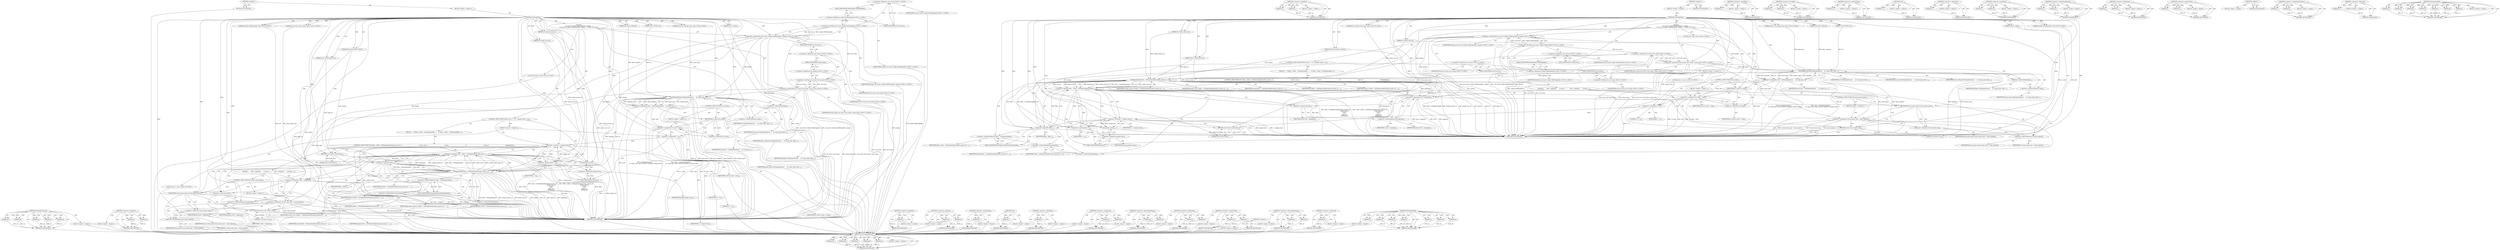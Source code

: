 digraph "IsPluginAvailable" {
vulnerable_161 [label=<(METHOD,GetPluginInfoArray)>];
vulnerable_162 [label=<(PARAM,p1)>];
vulnerable_163 [label=<(PARAM,p2)>];
vulnerable_164 [label=<(PARAM,p3)>];
vulnerable_165 [label=<(PARAM,p4)>];
vulnerable_166 [label=<(PARAM,p5)>];
vulnerable_167 [label=<(BLOCK,&lt;empty&gt;,&lt;empty&gt;)>];
vulnerable_168 [label=<(METHOD_RETURN,ANY)>];
vulnerable_185 [label=<(METHOD,&lt;operator&gt;.logicalOr)>];
vulnerable_186 [label=<(PARAM,p1)>];
vulnerable_187 [label=<(PARAM,p2)>];
vulnerable_188 [label=<(BLOCK,&lt;empty&gt;,&lt;empty&gt;)>];
vulnerable_189 [label=<(METHOD_RETURN,ANY)>];
vulnerable_6 [label=<(METHOD,&lt;global&gt;)<SUB>1</SUB>>];
vulnerable_7 [label=<(BLOCK,&lt;empty&gt;,&lt;empty&gt;)<SUB>1</SUB>>];
vulnerable_8 [label=<(METHOD,GetPluginInfo)<SUB>1</SUB>>];
vulnerable_9 [label=<(PARAM,int render_process_id)<SUB>1</SUB>>];
vulnerable_10 [label=<(PARAM,int render_view_id)<SUB>2</SUB>>];
vulnerable_11 [label=<(PARAM,ResourceContext* context)<SUB>3</SUB>>];
vulnerable_12 [label=<(PARAM,const GURL&amp; url)<SUB>4</SUB>>];
vulnerable_13 [label=<(PARAM,const GURL&amp; page_url)<SUB>5</SUB>>];
vulnerable_14 [label="<(PARAM,const std::string&amp; mime_type)<SUB>6</SUB>>"];
vulnerable_15 [label=<(PARAM,bool allow_wildcard)<SUB>7</SUB>>];
vulnerable_16 [label=<(PARAM,bool* is_stale)<SUB>8</SUB>>];
vulnerable_17 [label="<(PARAM,webkit::WebPluginInfo* info)<SUB>9</SUB>>"];
vulnerable_18 [label="<(PARAM,std::string* actual_mime_type)<SUB>10</SUB>>"];
vulnerable_19 [label="<(BLOCK,{
  std::vector&lt;webkit::WebPluginInfo&gt; plugins;...,{
  std::vector&lt;webkit::WebPluginInfo&gt; plugins;...)<SUB>10</SUB>>"];
vulnerable_20 [label="<(&lt;operator&gt;.greaterThan,std::vector&lt;webkit::WebPluginInfo&gt; plugins)<SUB>11</SUB>>"];
vulnerable_21 [label="<(&lt;operator&gt;.lessThan,std::vector&lt;webkit::WebPluginInfo)<SUB>11</SUB>>"];
vulnerable_22 [label="<(&lt;operator&gt;.fieldAccess,std::vector)<SUB>11</SUB>>"];
vulnerable_23 [label="<(IDENTIFIER,std,std::vector&lt;webkit::WebPluginInfo)<SUB>11</SUB>>"];
vulnerable_24 [label=<(FIELD_IDENTIFIER,vector,vector)<SUB>11</SUB>>];
vulnerable_25 [label="<(&lt;operator&gt;.fieldAccess,webkit::WebPluginInfo)<SUB>11</SUB>>"];
vulnerable_26 [label="<(IDENTIFIER,webkit,std::vector&lt;webkit::WebPluginInfo)<SUB>11</SUB>>"];
vulnerable_27 [label=<(FIELD_IDENTIFIER,WebPluginInfo,WebPluginInfo)<SUB>11</SUB>>];
vulnerable_28 [label="<(IDENTIFIER,plugins,std::vector&lt;webkit::WebPluginInfo&gt; plugins)<SUB>11</SUB>>"];
vulnerable_29 [label="<(&lt;operator&gt;.greaterThan,std::vector&lt;std::string&gt; mime_types)<SUB>12</SUB>>"];
vulnerable_30 [label="<(&lt;operator&gt;.lessThan,std::vector&lt;std::string)<SUB>12</SUB>>"];
vulnerable_31 [label="<(&lt;operator&gt;.fieldAccess,std::vector)<SUB>12</SUB>>"];
vulnerable_32 [label="<(IDENTIFIER,std,std::vector&lt;std::string)<SUB>12</SUB>>"];
vulnerable_33 [label=<(FIELD_IDENTIFIER,vector,vector)<SUB>12</SUB>>];
vulnerable_34 [label="<(&lt;operator&gt;.fieldAccess,std::string)<SUB>12</SUB>>"];
vulnerable_35 [label="<(IDENTIFIER,std,std::vector&lt;std::string)<SUB>12</SUB>>"];
vulnerable_36 [label=<(FIELD_IDENTIFIER,string,string)<SUB>12</SUB>>];
vulnerable_37 [label="<(IDENTIFIER,mime_types,std::vector&lt;std::string&gt; mime_types)<SUB>12</SUB>>"];
vulnerable_38 [label="<(LOCAL,bool stale: bool)<SUB>13</SUB>>"];
vulnerable_39 [label=<(&lt;operator&gt;.assignment,stale = GetPluginInfoArray(
      url, mime_typ...)<SUB>13</SUB>>];
vulnerable_40 [label=<(IDENTIFIER,stale,stale = GetPluginInfoArray(
      url, mime_typ...)<SUB>13</SUB>>];
vulnerable_41 [label=<(GetPluginInfoArray,GetPluginInfoArray(
      url, mime_type, allow...)<SUB>13</SUB>>];
vulnerable_42 [label=<(IDENTIFIER,url,GetPluginInfoArray(
      url, mime_type, allow...)<SUB>14</SUB>>];
vulnerable_43 [label=<(IDENTIFIER,mime_type,GetPluginInfoArray(
      url, mime_type, allow...)<SUB>14</SUB>>];
vulnerable_44 [label=<(IDENTIFIER,allow_wildcard,GetPluginInfoArray(
      url, mime_type, allow...)<SUB>14</SUB>>];
vulnerable_45 [label=<(&lt;operator&gt;.addressOf,&amp;plugins)<SUB>14</SUB>>];
vulnerable_46 [label=<(IDENTIFIER,plugins,GetPluginInfoArray(
      url, mime_type, allow...)<SUB>14</SUB>>];
vulnerable_47 [label=<(&lt;operator&gt;.addressOf,&amp;mime_types)<SUB>14</SUB>>];
vulnerable_48 [label=<(IDENTIFIER,mime_types,GetPluginInfoArray(
      url, mime_type, allow...)<SUB>14</SUB>>];
vulnerable_49 [label=<(CONTROL_STRUCTURE,IF,if (is_stale))<SUB>15</SUB>>];
vulnerable_50 [label=<(IDENTIFIER,is_stale,if (is_stale))<SUB>15</SUB>>];
vulnerable_51 [label=<(BLOCK,&lt;empty&gt;,&lt;empty&gt;)<SUB>16</SUB>>];
vulnerable_52 [label=<(&lt;operator&gt;.assignment,*is_stale = stale)<SUB>16</SUB>>];
vulnerable_53 [label=<(&lt;operator&gt;.indirection,*is_stale)<SUB>16</SUB>>];
vulnerable_54 [label=<(IDENTIFIER,is_stale,*is_stale = stale)<SUB>16</SUB>>];
vulnerable_55 [label=<(IDENTIFIER,stale,*is_stale = stale)<SUB>16</SUB>>];
vulnerable_56 [label=<(CONTROL_STRUCTURE,FOR,for (size_t i = 0;i &lt; plugins.size();++i))<SUB>18</SUB>>];
vulnerable_57 [label=<(BLOCK,&lt;empty&gt;,&lt;empty&gt;)<SUB>18</SUB>>];
vulnerable_58 [label="<(LOCAL,size_t i: size_t)<SUB>18</SUB>>"];
vulnerable_59 [label=<(&lt;operator&gt;.assignment,i = 0)<SUB>18</SUB>>];
vulnerable_60 [label=<(IDENTIFIER,i,i = 0)<SUB>18</SUB>>];
vulnerable_61 [label=<(LITERAL,0,i = 0)<SUB>18</SUB>>];
vulnerable_62 [label=<(&lt;operator&gt;.lessThan,i &lt; plugins.size())<SUB>18</SUB>>];
vulnerable_63 [label=<(IDENTIFIER,i,i &lt; plugins.size())<SUB>18</SUB>>];
vulnerable_64 [label=<(size,plugins.size())<SUB>18</SUB>>];
vulnerable_65 [label=<(&lt;operator&gt;.fieldAccess,plugins.size)<SUB>18</SUB>>];
vulnerable_66 [label=<(IDENTIFIER,plugins,plugins.size())<SUB>18</SUB>>];
vulnerable_67 [label=<(FIELD_IDENTIFIER,size,size)<SUB>18</SUB>>];
vulnerable_68 [label=<(&lt;operator&gt;.preIncrement,++i)<SUB>18</SUB>>];
vulnerable_69 [label=<(IDENTIFIER,i,++i)<SUB>18</SUB>>];
vulnerable_70 [label=<(BLOCK,{
    if (!filter_ || filter_-&gt;IsPluginEnabled(...,{
    if (!filter_ || filter_-&gt;IsPluginEnabled(...)<SUB>18</SUB>>];
vulnerable_71 [label=<(CONTROL_STRUCTURE,IF,if (!filter_ || filter_-&gt;IsPluginEnabled(render_process_id,
                                             render_view_id,
                                             context,
                                             url,
                                             page_url,
                                             &amp;plugins[i])))<SUB>19</SUB>>];
vulnerable_72 [label=<(&lt;operator&gt;.logicalOr,!filter_ || filter_-&gt;IsPluginEnabled(render_pro...)<SUB>19</SUB>>];
vulnerable_73 [label=<(&lt;operator&gt;.logicalNot,!filter_)<SUB>19</SUB>>];
vulnerable_74 [label=<(IDENTIFIER,filter_,!filter_)<SUB>19</SUB>>];
vulnerable_75 [label=<(IsPluginEnabled,filter_-&gt;IsPluginEnabled(render_process_id,
   ...)<SUB>19</SUB>>];
vulnerable_76 [label=<(&lt;operator&gt;.indirectFieldAccess,filter_-&gt;IsPluginEnabled)<SUB>19</SUB>>];
vulnerable_77 [label=<(IDENTIFIER,filter_,filter_-&gt;IsPluginEnabled(render_process_id,
   ...)<SUB>19</SUB>>];
vulnerable_78 [label=<(FIELD_IDENTIFIER,IsPluginEnabled,IsPluginEnabled)<SUB>19</SUB>>];
vulnerable_79 [label=<(IDENTIFIER,render_process_id,filter_-&gt;IsPluginEnabled(render_process_id,
   ...)<SUB>19</SUB>>];
vulnerable_80 [label=<(IDENTIFIER,render_view_id,filter_-&gt;IsPluginEnabled(render_process_id,
   ...)<SUB>20</SUB>>];
vulnerable_81 [label=<(IDENTIFIER,context,filter_-&gt;IsPluginEnabled(render_process_id,
   ...)<SUB>21</SUB>>];
vulnerable_82 [label=<(IDENTIFIER,url,filter_-&gt;IsPluginEnabled(render_process_id,
   ...)<SUB>22</SUB>>];
vulnerable_83 [label=<(IDENTIFIER,page_url,filter_-&gt;IsPluginEnabled(render_process_id,
   ...)<SUB>23</SUB>>];
vulnerable_84 [label=<(&lt;operator&gt;.addressOf,&amp;plugins[i])<SUB>24</SUB>>];
vulnerable_85 [label=<(&lt;operator&gt;.indirectIndexAccess,plugins[i])<SUB>24</SUB>>];
vulnerable_86 [label=<(IDENTIFIER,plugins,filter_-&gt;IsPluginEnabled(render_process_id,
   ...)<SUB>24</SUB>>];
vulnerable_87 [label=<(IDENTIFIER,i,filter_-&gt;IsPluginEnabled(render_process_id,
   ...)<SUB>24</SUB>>];
vulnerable_88 [label=<(BLOCK,{
       *info = plugins[i];
       if (actual_...,{
       *info = plugins[i];
       if (actual_...)<SUB>24</SUB>>];
vulnerable_89 [label=<(&lt;operator&gt;.assignment,*info = plugins[i])<SUB>25</SUB>>];
vulnerable_90 [label=<(&lt;operator&gt;.indirection,*info)<SUB>25</SUB>>];
vulnerable_91 [label=<(IDENTIFIER,info,*info = plugins[i])<SUB>25</SUB>>];
vulnerable_92 [label=<(&lt;operator&gt;.indirectIndexAccess,plugins[i])<SUB>25</SUB>>];
vulnerable_93 [label=<(IDENTIFIER,plugins,*info = plugins[i])<SUB>25</SUB>>];
vulnerable_94 [label=<(IDENTIFIER,i,*info = plugins[i])<SUB>25</SUB>>];
vulnerable_95 [label=<(CONTROL_STRUCTURE,IF,if (actual_mime_type))<SUB>26</SUB>>];
vulnerable_96 [label=<(IDENTIFIER,actual_mime_type,if (actual_mime_type))<SUB>26</SUB>>];
vulnerable_97 [label=<(BLOCK,&lt;empty&gt;,&lt;empty&gt;)<SUB>27</SUB>>];
vulnerable_98 [label=<(&lt;operator&gt;.assignment,*actual_mime_type = mime_types[i])<SUB>27</SUB>>];
vulnerable_99 [label=<(&lt;operator&gt;.indirection,*actual_mime_type)<SUB>27</SUB>>];
vulnerable_100 [label=<(IDENTIFIER,actual_mime_type,*actual_mime_type = mime_types[i])<SUB>27</SUB>>];
vulnerable_101 [label=<(&lt;operator&gt;.indirectIndexAccess,mime_types[i])<SUB>27</SUB>>];
vulnerable_102 [label=<(IDENTIFIER,mime_types,*actual_mime_type = mime_types[i])<SUB>27</SUB>>];
vulnerable_103 [label=<(IDENTIFIER,i,*actual_mime_type = mime_types[i])<SUB>27</SUB>>];
vulnerable_104 [label=<(RETURN,return true;,return true;)<SUB>28</SUB>>];
vulnerable_105 [label=<(LITERAL,true,return true;)<SUB>28</SUB>>];
vulnerable_106 [label=<(RETURN,return false;,return false;)<SUB>31</SUB>>];
vulnerable_107 [label=<(LITERAL,false,return false;)<SUB>31</SUB>>];
vulnerable_108 [label=<(METHOD_RETURN,bool)<SUB>1</SUB>>];
vulnerable_110 [label=<(METHOD_RETURN,ANY)<SUB>1</SUB>>];
vulnerable_190 [label=<(METHOD,&lt;operator&gt;.logicalNot)>];
vulnerable_191 [label=<(PARAM,p1)>];
vulnerable_192 [label=<(BLOCK,&lt;empty&gt;,&lt;empty&gt;)>];
vulnerable_193 [label=<(METHOD_RETURN,ANY)>];
vulnerable_146 [label=<(METHOD,&lt;operator&gt;.lessThan)>];
vulnerable_147 [label=<(PARAM,p1)>];
vulnerable_148 [label=<(PARAM,p2)>];
vulnerable_149 [label=<(BLOCK,&lt;empty&gt;,&lt;empty&gt;)>];
vulnerable_150 [label=<(METHOD_RETURN,ANY)>];
vulnerable_181 [label=<(METHOD,&lt;operator&gt;.preIncrement)>];
vulnerable_182 [label=<(PARAM,p1)>];
vulnerable_183 [label=<(BLOCK,&lt;empty&gt;,&lt;empty&gt;)>];
vulnerable_184 [label=<(METHOD_RETURN,ANY)>];
vulnerable_177 [label=<(METHOD,size)>];
vulnerable_178 [label=<(PARAM,p1)>];
vulnerable_179 [label=<(BLOCK,&lt;empty&gt;,&lt;empty&gt;)>];
vulnerable_180 [label=<(METHOD_RETURN,ANY)>];
vulnerable_173 [label=<(METHOD,&lt;operator&gt;.indirection)>];
vulnerable_174 [label=<(PARAM,p1)>];
vulnerable_175 [label=<(BLOCK,&lt;empty&gt;,&lt;empty&gt;)>];
vulnerable_176 [label=<(METHOD_RETURN,ANY)>];
vulnerable_156 [label=<(METHOD,&lt;operator&gt;.assignment)>];
vulnerable_157 [label=<(PARAM,p1)>];
vulnerable_158 [label=<(PARAM,p2)>];
vulnerable_159 [label=<(BLOCK,&lt;empty&gt;,&lt;empty&gt;)>];
vulnerable_160 [label=<(METHOD_RETURN,ANY)>];
vulnerable_204 [label=<(METHOD,&lt;operator&gt;.indirectFieldAccess)>];
vulnerable_205 [label=<(PARAM,p1)>];
vulnerable_206 [label=<(PARAM,p2)>];
vulnerable_207 [label=<(BLOCK,&lt;empty&gt;,&lt;empty&gt;)>];
vulnerable_208 [label=<(METHOD_RETURN,ANY)>];
vulnerable_151 [label=<(METHOD,&lt;operator&gt;.fieldAccess)>];
vulnerable_152 [label=<(PARAM,p1)>];
vulnerable_153 [label=<(PARAM,p2)>];
vulnerable_154 [label=<(BLOCK,&lt;empty&gt;,&lt;empty&gt;)>];
vulnerable_155 [label=<(METHOD_RETURN,ANY)>];
vulnerable_141 [label=<(METHOD,&lt;operator&gt;.greaterThan)>];
vulnerable_142 [label=<(PARAM,p1)>];
vulnerable_143 [label=<(PARAM,p2)>];
vulnerable_144 [label=<(BLOCK,&lt;empty&gt;,&lt;empty&gt;)>];
vulnerable_145 [label=<(METHOD_RETURN,ANY)>];
vulnerable_135 [label=<(METHOD,&lt;global&gt;)<SUB>1</SUB>>];
vulnerable_136 [label=<(BLOCK,&lt;empty&gt;,&lt;empty&gt;)>];
vulnerable_137 [label=<(METHOD_RETURN,ANY)>];
vulnerable_209 [label=<(METHOD,&lt;operator&gt;.indirectIndexAccess)>];
vulnerable_210 [label=<(PARAM,p1)>];
vulnerable_211 [label=<(PARAM,p2)>];
vulnerable_212 [label=<(BLOCK,&lt;empty&gt;,&lt;empty&gt;)>];
vulnerable_213 [label=<(METHOD_RETURN,ANY)>];
vulnerable_169 [label=<(METHOD,&lt;operator&gt;.addressOf)>];
vulnerable_170 [label=<(PARAM,p1)>];
vulnerable_171 [label=<(BLOCK,&lt;empty&gt;,&lt;empty&gt;)>];
vulnerable_172 [label=<(METHOD_RETURN,ANY)>];
vulnerable_194 [label=<(METHOD,IsPluginEnabled)>];
vulnerable_195 [label=<(PARAM,p1)>];
vulnerable_196 [label=<(PARAM,p2)>];
vulnerable_197 [label=<(PARAM,p3)>];
vulnerable_198 [label=<(PARAM,p4)>];
vulnerable_199 [label=<(PARAM,p5)>];
vulnerable_200 [label=<(PARAM,p6)>];
vulnerable_201 [label=<(PARAM,p7)>];
vulnerable_202 [label=<(BLOCK,&lt;empty&gt;,&lt;empty&gt;)>];
vulnerable_203 [label=<(METHOD_RETURN,ANY)>];
fixed_161 [label=<(METHOD,GetPluginInfoArray)>];
fixed_162 [label=<(PARAM,p1)>];
fixed_163 [label=<(PARAM,p2)>];
fixed_164 [label=<(PARAM,p3)>];
fixed_165 [label=<(PARAM,p4)>];
fixed_166 [label=<(PARAM,p5)>];
fixed_167 [label=<(BLOCK,&lt;empty&gt;,&lt;empty&gt;)>];
fixed_168 [label=<(METHOD_RETURN,ANY)>];
fixed_185 [label=<(METHOD,&lt;operator&gt;.logicalOr)>];
fixed_186 [label=<(PARAM,p1)>];
fixed_187 [label=<(PARAM,p2)>];
fixed_188 [label=<(BLOCK,&lt;empty&gt;,&lt;empty&gt;)>];
fixed_189 [label=<(METHOD_RETURN,ANY)>];
fixed_6 [label=<(METHOD,&lt;global&gt;)<SUB>1</SUB>>];
fixed_7 [label=<(BLOCK,&lt;empty&gt;,&lt;empty&gt;)<SUB>1</SUB>>];
fixed_8 [label=<(METHOD,GetPluginInfo)<SUB>1</SUB>>];
fixed_9 [label=<(PARAM,int render_process_id)<SUB>1</SUB>>];
fixed_10 [label=<(PARAM,int render_view_id)<SUB>2</SUB>>];
fixed_11 [label=<(PARAM,ResourceContext* context)<SUB>3</SUB>>];
fixed_12 [label=<(PARAM,const GURL&amp; url)<SUB>4</SUB>>];
fixed_13 [label=<(PARAM,const GURL&amp; page_url)<SUB>5</SUB>>];
fixed_14 [label="<(PARAM,const std::string&amp; mime_type)<SUB>6</SUB>>"];
fixed_15 [label=<(PARAM,bool allow_wildcard)<SUB>7</SUB>>];
fixed_16 [label=<(PARAM,bool* is_stale)<SUB>8</SUB>>];
fixed_17 [label="<(PARAM,webkit::WebPluginInfo* info)<SUB>9</SUB>>"];
fixed_18 [label="<(PARAM,std::string* actual_mime_type)<SUB>10</SUB>>"];
fixed_19 [label="<(BLOCK,{
  std::vector&lt;webkit::WebPluginInfo&gt; plugins;...,{
  std::vector&lt;webkit::WebPluginInfo&gt; plugins;...)<SUB>10</SUB>>"];
fixed_20 [label="<(&lt;operator&gt;.greaterThan,std::vector&lt;webkit::WebPluginInfo&gt; plugins)<SUB>11</SUB>>"];
fixed_21 [label="<(&lt;operator&gt;.lessThan,std::vector&lt;webkit::WebPluginInfo)<SUB>11</SUB>>"];
fixed_22 [label="<(&lt;operator&gt;.fieldAccess,std::vector)<SUB>11</SUB>>"];
fixed_23 [label="<(IDENTIFIER,std,std::vector&lt;webkit::WebPluginInfo)<SUB>11</SUB>>"];
fixed_24 [label=<(FIELD_IDENTIFIER,vector,vector)<SUB>11</SUB>>];
fixed_25 [label="<(&lt;operator&gt;.fieldAccess,webkit::WebPluginInfo)<SUB>11</SUB>>"];
fixed_26 [label="<(IDENTIFIER,webkit,std::vector&lt;webkit::WebPluginInfo)<SUB>11</SUB>>"];
fixed_27 [label=<(FIELD_IDENTIFIER,WebPluginInfo,WebPluginInfo)<SUB>11</SUB>>];
fixed_28 [label="<(IDENTIFIER,plugins,std::vector&lt;webkit::WebPluginInfo&gt; plugins)<SUB>11</SUB>>"];
fixed_29 [label="<(&lt;operator&gt;.greaterThan,std::vector&lt;std::string&gt; mime_types)<SUB>12</SUB>>"];
fixed_30 [label="<(&lt;operator&gt;.lessThan,std::vector&lt;std::string)<SUB>12</SUB>>"];
fixed_31 [label="<(&lt;operator&gt;.fieldAccess,std::vector)<SUB>12</SUB>>"];
fixed_32 [label="<(IDENTIFIER,std,std::vector&lt;std::string)<SUB>12</SUB>>"];
fixed_33 [label=<(FIELD_IDENTIFIER,vector,vector)<SUB>12</SUB>>];
fixed_34 [label="<(&lt;operator&gt;.fieldAccess,std::string)<SUB>12</SUB>>"];
fixed_35 [label="<(IDENTIFIER,std,std::vector&lt;std::string)<SUB>12</SUB>>"];
fixed_36 [label=<(FIELD_IDENTIFIER,string,string)<SUB>12</SUB>>];
fixed_37 [label="<(IDENTIFIER,mime_types,std::vector&lt;std::string&gt; mime_types)<SUB>12</SUB>>"];
fixed_38 [label="<(LOCAL,bool stale: bool)<SUB>13</SUB>>"];
fixed_39 [label=<(&lt;operator&gt;.assignment,stale = GetPluginInfoArray(
      url, mime_typ...)<SUB>13</SUB>>];
fixed_40 [label=<(IDENTIFIER,stale,stale = GetPluginInfoArray(
      url, mime_typ...)<SUB>13</SUB>>];
fixed_41 [label=<(GetPluginInfoArray,GetPluginInfoArray(
      url, mime_type, allow...)<SUB>13</SUB>>];
fixed_42 [label=<(IDENTIFIER,url,GetPluginInfoArray(
      url, mime_type, allow...)<SUB>14</SUB>>];
fixed_43 [label=<(IDENTIFIER,mime_type,GetPluginInfoArray(
      url, mime_type, allow...)<SUB>14</SUB>>];
fixed_44 [label=<(IDENTIFIER,allow_wildcard,GetPluginInfoArray(
      url, mime_type, allow...)<SUB>14</SUB>>];
fixed_45 [label=<(&lt;operator&gt;.addressOf,&amp;plugins)<SUB>14</SUB>>];
fixed_46 [label=<(IDENTIFIER,plugins,GetPluginInfoArray(
      url, mime_type, allow...)<SUB>14</SUB>>];
fixed_47 [label=<(&lt;operator&gt;.addressOf,&amp;mime_types)<SUB>14</SUB>>];
fixed_48 [label=<(IDENTIFIER,mime_types,GetPluginInfoArray(
      url, mime_type, allow...)<SUB>14</SUB>>];
fixed_49 [label=<(CONTROL_STRUCTURE,IF,if (is_stale))<SUB>15</SUB>>];
fixed_50 [label=<(IDENTIFIER,is_stale,if (is_stale))<SUB>15</SUB>>];
fixed_51 [label=<(BLOCK,&lt;empty&gt;,&lt;empty&gt;)<SUB>16</SUB>>];
fixed_52 [label=<(&lt;operator&gt;.assignment,*is_stale = stale)<SUB>16</SUB>>];
fixed_53 [label=<(&lt;operator&gt;.indirection,*is_stale)<SUB>16</SUB>>];
fixed_54 [label=<(IDENTIFIER,is_stale,*is_stale = stale)<SUB>16</SUB>>];
fixed_55 [label=<(IDENTIFIER,stale,*is_stale = stale)<SUB>16</SUB>>];
fixed_56 [label=<(CONTROL_STRUCTURE,FOR,for (size_t i = 0;i &lt; plugins.size();++i))<SUB>18</SUB>>];
fixed_57 [label=<(BLOCK,&lt;empty&gt;,&lt;empty&gt;)<SUB>18</SUB>>];
fixed_58 [label="<(LOCAL,size_t i: size_t)<SUB>18</SUB>>"];
fixed_59 [label=<(&lt;operator&gt;.assignment,i = 0)<SUB>18</SUB>>];
fixed_60 [label=<(IDENTIFIER,i,i = 0)<SUB>18</SUB>>];
fixed_61 [label=<(LITERAL,0,i = 0)<SUB>18</SUB>>];
fixed_62 [label=<(&lt;operator&gt;.lessThan,i &lt; plugins.size())<SUB>18</SUB>>];
fixed_63 [label=<(IDENTIFIER,i,i &lt; plugins.size())<SUB>18</SUB>>];
fixed_64 [label=<(size,plugins.size())<SUB>18</SUB>>];
fixed_65 [label=<(&lt;operator&gt;.fieldAccess,plugins.size)<SUB>18</SUB>>];
fixed_66 [label=<(IDENTIFIER,plugins,plugins.size())<SUB>18</SUB>>];
fixed_67 [label=<(FIELD_IDENTIFIER,size,size)<SUB>18</SUB>>];
fixed_68 [label=<(&lt;operator&gt;.preIncrement,++i)<SUB>18</SUB>>];
fixed_69 [label=<(IDENTIFIER,i,++i)<SUB>18</SUB>>];
fixed_70 [label=<(BLOCK,{
    if (!filter_ || filter_-&gt;IsPluginAvailabl...,{
    if (!filter_ || filter_-&gt;IsPluginAvailabl...)<SUB>18</SUB>>];
fixed_71 [label=<(CONTROL_STRUCTURE,IF,if (!filter_ || filter_-&gt;IsPluginAvailable(render_process_id,
                                               render_view_id,
                                               context,
                                               url,
                                               page_url,
                                               &amp;plugins[i])))<SUB>19</SUB>>];
fixed_72 [label=<(&lt;operator&gt;.logicalOr,!filter_ || filter_-&gt;IsPluginAvailable(render_p...)<SUB>19</SUB>>];
fixed_73 [label=<(&lt;operator&gt;.logicalNot,!filter_)<SUB>19</SUB>>];
fixed_74 [label=<(IDENTIFIER,filter_,!filter_)<SUB>19</SUB>>];
fixed_75 [label=<(IsPluginAvailable,filter_-&gt;IsPluginAvailable(render_process_id,
 ...)<SUB>19</SUB>>];
fixed_76 [label=<(&lt;operator&gt;.indirectFieldAccess,filter_-&gt;IsPluginAvailable)<SUB>19</SUB>>];
fixed_77 [label=<(IDENTIFIER,filter_,filter_-&gt;IsPluginAvailable(render_process_id,
 ...)<SUB>19</SUB>>];
fixed_78 [label=<(FIELD_IDENTIFIER,IsPluginAvailable,IsPluginAvailable)<SUB>19</SUB>>];
fixed_79 [label=<(IDENTIFIER,render_process_id,filter_-&gt;IsPluginAvailable(render_process_id,
 ...)<SUB>19</SUB>>];
fixed_80 [label=<(IDENTIFIER,render_view_id,filter_-&gt;IsPluginAvailable(render_process_id,
 ...)<SUB>20</SUB>>];
fixed_81 [label=<(IDENTIFIER,context,filter_-&gt;IsPluginAvailable(render_process_id,
 ...)<SUB>21</SUB>>];
fixed_82 [label=<(IDENTIFIER,url,filter_-&gt;IsPluginAvailable(render_process_id,
 ...)<SUB>22</SUB>>];
fixed_83 [label=<(IDENTIFIER,page_url,filter_-&gt;IsPluginAvailable(render_process_id,
 ...)<SUB>23</SUB>>];
fixed_84 [label=<(&lt;operator&gt;.addressOf,&amp;plugins[i])<SUB>24</SUB>>];
fixed_85 [label=<(&lt;operator&gt;.indirectIndexAccess,plugins[i])<SUB>24</SUB>>];
fixed_86 [label=<(IDENTIFIER,plugins,filter_-&gt;IsPluginAvailable(render_process_id,
 ...)<SUB>24</SUB>>];
fixed_87 [label=<(IDENTIFIER,i,filter_-&gt;IsPluginAvailable(render_process_id,
 ...)<SUB>24</SUB>>];
fixed_88 [label=<(BLOCK,{
       *info = plugins[i];
       if (actual_...,{
       *info = plugins[i];
       if (actual_...)<SUB>24</SUB>>];
fixed_89 [label=<(&lt;operator&gt;.assignment,*info = plugins[i])<SUB>25</SUB>>];
fixed_90 [label=<(&lt;operator&gt;.indirection,*info)<SUB>25</SUB>>];
fixed_91 [label=<(IDENTIFIER,info,*info = plugins[i])<SUB>25</SUB>>];
fixed_92 [label=<(&lt;operator&gt;.indirectIndexAccess,plugins[i])<SUB>25</SUB>>];
fixed_93 [label=<(IDENTIFIER,plugins,*info = plugins[i])<SUB>25</SUB>>];
fixed_94 [label=<(IDENTIFIER,i,*info = plugins[i])<SUB>25</SUB>>];
fixed_95 [label=<(CONTROL_STRUCTURE,IF,if (actual_mime_type))<SUB>26</SUB>>];
fixed_96 [label=<(IDENTIFIER,actual_mime_type,if (actual_mime_type))<SUB>26</SUB>>];
fixed_97 [label=<(BLOCK,&lt;empty&gt;,&lt;empty&gt;)<SUB>27</SUB>>];
fixed_98 [label=<(&lt;operator&gt;.assignment,*actual_mime_type = mime_types[i])<SUB>27</SUB>>];
fixed_99 [label=<(&lt;operator&gt;.indirection,*actual_mime_type)<SUB>27</SUB>>];
fixed_100 [label=<(IDENTIFIER,actual_mime_type,*actual_mime_type = mime_types[i])<SUB>27</SUB>>];
fixed_101 [label=<(&lt;operator&gt;.indirectIndexAccess,mime_types[i])<SUB>27</SUB>>];
fixed_102 [label=<(IDENTIFIER,mime_types,*actual_mime_type = mime_types[i])<SUB>27</SUB>>];
fixed_103 [label=<(IDENTIFIER,i,*actual_mime_type = mime_types[i])<SUB>27</SUB>>];
fixed_104 [label=<(RETURN,return true;,return true;)<SUB>28</SUB>>];
fixed_105 [label=<(LITERAL,true,return true;)<SUB>28</SUB>>];
fixed_106 [label=<(RETURN,return false;,return false;)<SUB>31</SUB>>];
fixed_107 [label=<(LITERAL,false,return false;)<SUB>31</SUB>>];
fixed_108 [label=<(METHOD_RETURN,bool)<SUB>1</SUB>>];
fixed_110 [label=<(METHOD_RETURN,ANY)<SUB>1</SUB>>];
fixed_190 [label=<(METHOD,&lt;operator&gt;.logicalNot)>];
fixed_191 [label=<(PARAM,p1)>];
fixed_192 [label=<(BLOCK,&lt;empty&gt;,&lt;empty&gt;)>];
fixed_193 [label=<(METHOD_RETURN,ANY)>];
fixed_146 [label=<(METHOD,&lt;operator&gt;.lessThan)>];
fixed_147 [label=<(PARAM,p1)>];
fixed_148 [label=<(PARAM,p2)>];
fixed_149 [label=<(BLOCK,&lt;empty&gt;,&lt;empty&gt;)>];
fixed_150 [label=<(METHOD_RETURN,ANY)>];
fixed_181 [label=<(METHOD,&lt;operator&gt;.preIncrement)>];
fixed_182 [label=<(PARAM,p1)>];
fixed_183 [label=<(BLOCK,&lt;empty&gt;,&lt;empty&gt;)>];
fixed_184 [label=<(METHOD_RETURN,ANY)>];
fixed_177 [label=<(METHOD,size)>];
fixed_178 [label=<(PARAM,p1)>];
fixed_179 [label=<(BLOCK,&lt;empty&gt;,&lt;empty&gt;)>];
fixed_180 [label=<(METHOD_RETURN,ANY)>];
fixed_173 [label=<(METHOD,&lt;operator&gt;.indirection)>];
fixed_174 [label=<(PARAM,p1)>];
fixed_175 [label=<(BLOCK,&lt;empty&gt;,&lt;empty&gt;)>];
fixed_176 [label=<(METHOD_RETURN,ANY)>];
fixed_156 [label=<(METHOD,&lt;operator&gt;.assignment)>];
fixed_157 [label=<(PARAM,p1)>];
fixed_158 [label=<(PARAM,p2)>];
fixed_159 [label=<(BLOCK,&lt;empty&gt;,&lt;empty&gt;)>];
fixed_160 [label=<(METHOD_RETURN,ANY)>];
fixed_204 [label=<(METHOD,&lt;operator&gt;.indirectFieldAccess)>];
fixed_205 [label=<(PARAM,p1)>];
fixed_206 [label=<(PARAM,p2)>];
fixed_207 [label=<(BLOCK,&lt;empty&gt;,&lt;empty&gt;)>];
fixed_208 [label=<(METHOD_RETURN,ANY)>];
fixed_151 [label=<(METHOD,&lt;operator&gt;.fieldAccess)>];
fixed_152 [label=<(PARAM,p1)>];
fixed_153 [label=<(PARAM,p2)>];
fixed_154 [label=<(BLOCK,&lt;empty&gt;,&lt;empty&gt;)>];
fixed_155 [label=<(METHOD_RETURN,ANY)>];
fixed_141 [label=<(METHOD,&lt;operator&gt;.greaterThan)>];
fixed_142 [label=<(PARAM,p1)>];
fixed_143 [label=<(PARAM,p2)>];
fixed_144 [label=<(BLOCK,&lt;empty&gt;,&lt;empty&gt;)>];
fixed_145 [label=<(METHOD_RETURN,ANY)>];
fixed_135 [label=<(METHOD,&lt;global&gt;)<SUB>1</SUB>>];
fixed_136 [label=<(BLOCK,&lt;empty&gt;,&lt;empty&gt;)>];
fixed_137 [label=<(METHOD_RETURN,ANY)>];
fixed_209 [label=<(METHOD,&lt;operator&gt;.indirectIndexAccess)>];
fixed_210 [label=<(PARAM,p1)>];
fixed_211 [label=<(PARAM,p2)>];
fixed_212 [label=<(BLOCK,&lt;empty&gt;,&lt;empty&gt;)>];
fixed_213 [label=<(METHOD_RETURN,ANY)>];
fixed_169 [label=<(METHOD,&lt;operator&gt;.addressOf)>];
fixed_170 [label=<(PARAM,p1)>];
fixed_171 [label=<(BLOCK,&lt;empty&gt;,&lt;empty&gt;)>];
fixed_172 [label=<(METHOD_RETURN,ANY)>];
fixed_194 [label=<(METHOD,IsPluginAvailable)>];
fixed_195 [label=<(PARAM,p1)>];
fixed_196 [label=<(PARAM,p2)>];
fixed_197 [label=<(PARAM,p3)>];
fixed_198 [label=<(PARAM,p4)>];
fixed_199 [label=<(PARAM,p5)>];
fixed_200 [label=<(PARAM,p6)>];
fixed_201 [label=<(PARAM,p7)>];
fixed_202 [label=<(BLOCK,&lt;empty&gt;,&lt;empty&gt;)>];
fixed_203 [label=<(METHOD_RETURN,ANY)>];
vulnerable_161 -> vulnerable_162  [key=0, label="AST: "];
vulnerable_161 -> vulnerable_162  [key=1, label="DDG: "];
vulnerable_161 -> vulnerable_167  [key=0, label="AST: "];
vulnerable_161 -> vulnerable_163  [key=0, label="AST: "];
vulnerable_161 -> vulnerable_163  [key=1, label="DDG: "];
vulnerable_161 -> vulnerable_168  [key=0, label="AST: "];
vulnerable_161 -> vulnerable_168  [key=1, label="CFG: "];
vulnerable_161 -> vulnerable_164  [key=0, label="AST: "];
vulnerable_161 -> vulnerable_164  [key=1, label="DDG: "];
vulnerable_161 -> vulnerable_165  [key=0, label="AST: "];
vulnerable_161 -> vulnerable_165  [key=1, label="DDG: "];
vulnerable_161 -> vulnerable_166  [key=0, label="AST: "];
vulnerable_161 -> vulnerable_166  [key=1, label="DDG: "];
vulnerable_162 -> vulnerable_168  [key=0, label="DDG: p1"];
vulnerable_163 -> vulnerable_168  [key=0, label="DDG: p2"];
vulnerable_164 -> vulnerable_168  [key=0, label="DDG: p3"];
vulnerable_165 -> vulnerable_168  [key=0, label="DDG: p4"];
vulnerable_166 -> vulnerable_168  [key=0, label="DDG: p5"];
vulnerable_167 -> fixed_161  [key=0];
vulnerable_168 -> fixed_161  [key=0];
vulnerable_185 -> vulnerable_186  [key=0, label="AST: "];
vulnerable_185 -> vulnerable_186  [key=1, label="DDG: "];
vulnerable_185 -> vulnerable_188  [key=0, label="AST: "];
vulnerable_185 -> vulnerable_187  [key=0, label="AST: "];
vulnerable_185 -> vulnerable_187  [key=1, label="DDG: "];
vulnerable_185 -> vulnerable_189  [key=0, label="AST: "];
vulnerable_185 -> vulnerable_189  [key=1, label="CFG: "];
vulnerable_186 -> vulnerable_189  [key=0, label="DDG: p1"];
vulnerable_187 -> vulnerable_189  [key=0, label="DDG: p2"];
vulnerable_188 -> fixed_161  [key=0];
vulnerable_189 -> fixed_161  [key=0];
vulnerable_6 -> vulnerable_7  [key=0, label="AST: "];
vulnerable_6 -> vulnerable_110  [key=0, label="AST: "];
vulnerable_6 -> vulnerable_110  [key=1, label="CFG: "];
vulnerable_7 -> vulnerable_8  [key=0, label="AST: "];
vulnerable_8 -> vulnerable_9  [key=0, label="AST: "];
vulnerable_8 -> vulnerable_9  [key=1, label="DDG: "];
vulnerable_8 -> vulnerable_10  [key=0, label="AST: "];
vulnerable_8 -> vulnerable_10  [key=1, label="DDG: "];
vulnerable_8 -> vulnerable_11  [key=0, label="AST: "];
vulnerable_8 -> vulnerable_11  [key=1, label="DDG: "];
vulnerable_8 -> vulnerable_12  [key=0, label="AST: "];
vulnerable_8 -> vulnerable_12  [key=1, label="DDG: "];
vulnerable_8 -> vulnerable_13  [key=0, label="AST: "];
vulnerable_8 -> vulnerable_13  [key=1, label="DDG: "];
vulnerable_8 -> vulnerable_14  [key=0, label="AST: "];
vulnerable_8 -> vulnerable_14  [key=1, label="DDG: "];
vulnerable_8 -> vulnerable_15  [key=0, label="AST: "];
vulnerable_8 -> vulnerable_15  [key=1, label="DDG: "];
vulnerable_8 -> vulnerable_16  [key=0, label="AST: "];
vulnerable_8 -> vulnerable_16  [key=1, label="DDG: "];
vulnerable_8 -> vulnerable_17  [key=0, label="AST: "];
vulnerable_8 -> vulnerable_17  [key=1, label="DDG: "];
vulnerable_8 -> vulnerable_18  [key=0, label="AST: "];
vulnerable_8 -> vulnerable_18  [key=1, label="DDG: "];
vulnerable_8 -> vulnerable_19  [key=0, label="AST: "];
vulnerable_8 -> vulnerable_108  [key=0, label="AST: "];
vulnerable_8 -> vulnerable_24  [key=0, label="CFG: "];
vulnerable_8 -> vulnerable_106  [key=0, label="DDG: "];
vulnerable_8 -> vulnerable_20  [key=0, label="DDG: "];
vulnerable_8 -> vulnerable_29  [key=0, label="DDG: "];
vulnerable_8 -> vulnerable_50  [key=0, label="DDG: "];
vulnerable_8 -> vulnerable_107  [key=0, label="DDG: "];
vulnerable_8 -> vulnerable_41  [key=0, label="DDG: "];
vulnerable_8 -> vulnerable_52  [key=0, label="DDG: "];
vulnerable_8 -> vulnerable_59  [key=0, label="DDG: "];
vulnerable_8 -> vulnerable_62  [key=0, label="DDG: "];
vulnerable_8 -> vulnerable_68  [key=0, label="DDG: "];
vulnerable_8 -> vulnerable_64  [key=0, label="DDG: "];
vulnerable_8 -> vulnerable_89  [key=0, label="DDG: "];
vulnerable_8 -> vulnerable_104  [key=0, label="DDG: "];
vulnerable_8 -> vulnerable_73  [key=0, label="DDG: "];
vulnerable_8 -> vulnerable_75  [key=0, label="DDG: "];
vulnerable_8 -> vulnerable_96  [key=0, label="DDG: "];
vulnerable_8 -> vulnerable_105  [key=0, label="DDG: "];
vulnerable_8 -> vulnerable_98  [key=0, label="DDG: "];
vulnerable_9 -> vulnerable_108  [key=0, label="DDG: render_process_id"];
vulnerable_9 -> vulnerable_75  [key=0, label="DDG: render_process_id"];
vulnerable_10 -> vulnerable_108  [key=0, label="DDG: render_view_id"];
vulnerable_10 -> vulnerable_75  [key=0, label="DDG: render_view_id"];
vulnerable_11 -> vulnerable_108  [key=0, label="DDG: context"];
vulnerable_11 -> vulnerable_75  [key=0, label="DDG: context"];
vulnerable_12 -> vulnerable_41  [key=0, label="DDG: url"];
vulnerable_13 -> vulnerable_108  [key=0, label="DDG: page_url"];
vulnerable_13 -> vulnerable_75  [key=0, label="DDG: page_url"];
vulnerable_14 -> vulnerable_41  [key=0, label="DDG: mime_type"];
vulnerable_15 -> vulnerable_41  [key=0, label="DDG: allow_wildcard"];
vulnerable_16 -> vulnerable_108  [key=0, label="DDG: is_stale"];
vulnerable_17 -> vulnerable_108  [key=0, label="DDG: info"];
vulnerable_18 -> vulnerable_108  [key=0, label="DDG: actual_mime_type"];
vulnerable_19 -> vulnerable_20  [key=0, label="AST: "];
vulnerable_19 -> vulnerable_29  [key=0, label="AST: "];
vulnerable_19 -> vulnerable_38  [key=0, label="AST: "];
vulnerable_19 -> vulnerable_39  [key=0, label="AST: "];
vulnerable_19 -> vulnerable_49  [key=0, label="AST: "];
vulnerable_19 -> vulnerable_56  [key=0, label="AST: "];
vulnerable_19 -> vulnerable_106  [key=0, label="AST: "];
vulnerable_20 -> vulnerable_21  [key=0, label="AST: "];
vulnerable_20 -> vulnerable_28  [key=0, label="AST: "];
vulnerable_20 -> vulnerable_33  [key=0, label="CFG: "];
vulnerable_20 -> vulnerable_108  [key=0, label="DDG: std::vector&lt;webkit::WebPluginInfo"];
vulnerable_20 -> vulnerable_108  [key=1, label="DDG: plugins"];
vulnerable_20 -> vulnerable_108  [key=2, label="DDG: std::vector&lt;webkit::WebPluginInfo&gt; plugins"];
vulnerable_20 -> vulnerable_41  [key=0, label="DDG: plugins"];
vulnerable_20 -> vulnerable_64  [key=0, label="DDG: plugins"];
vulnerable_20 -> vulnerable_89  [key=0, label="DDG: plugins"];
vulnerable_20 -> vulnerable_75  [key=0, label="DDG: plugins"];
vulnerable_21 -> vulnerable_22  [key=0, label="AST: "];
vulnerable_21 -> vulnerable_25  [key=0, label="AST: "];
vulnerable_21 -> vulnerable_20  [key=0, label="CFG: "];
vulnerable_21 -> vulnerable_20  [key=1, label="DDG: std::vector"];
vulnerable_21 -> vulnerable_20  [key=2, label="DDG: webkit::WebPluginInfo"];
vulnerable_21 -> vulnerable_108  [key=0, label="DDG: webkit::WebPluginInfo"];
vulnerable_21 -> vulnerable_30  [key=0, label="DDG: std::vector"];
vulnerable_22 -> vulnerable_23  [key=0, label="AST: "];
vulnerable_22 -> vulnerable_24  [key=0, label="AST: "];
vulnerable_22 -> vulnerable_27  [key=0, label="CFG: "];
vulnerable_23 -> fixed_161  [key=0];
vulnerable_24 -> vulnerable_22  [key=0, label="CFG: "];
vulnerable_25 -> vulnerable_26  [key=0, label="AST: "];
vulnerable_25 -> vulnerable_27  [key=0, label="AST: "];
vulnerable_25 -> vulnerable_21  [key=0, label="CFG: "];
vulnerable_26 -> fixed_161  [key=0];
vulnerable_27 -> vulnerable_25  [key=0, label="CFG: "];
vulnerable_28 -> fixed_161  [key=0];
vulnerable_29 -> vulnerable_30  [key=0, label="AST: "];
vulnerable_29 -> vulnerable_37  [key=0, label="AST: "];
vulnerable_29 -> vulnerable_45  [key=0, label="CFG: "];
vulnerable_29 -> vulnerable_108  [key=0, label="DDG: std::vector&lt;std::string"];
vulnerable_29 -> vulnerable_108  [key=1, label="DDG: mime_types"];
vulnerable_29 -> vulnerable_108  [key=2, label="DDG: std::vector&lt;std::string&gt; mime_types"];
vulnerable_29 -> vulnerable_41  [key=0, label="DDG: mime_types"];
vulnerable_29 -> vulnerable_98  [key=0, label="DDG: mime_types"];
vulnerable_30 -> vulnerable_31  [key=0, label="AST: "];
vulnerable_30 -> vulnerable_34  [key=0, label="AST: "];
vulnerable_30 -> vulnerable_29  [key=0, label="CFG: "];
vulnerable_30 -> vulnerable_29  [key=1, label="DDG: std::vector"];
vulnerable_30 -> vulnerable_29  [key=2, label="DDG: std::string"];
vulnerable_30 -> vulnerable_108  [key=0, label="DDG: std::vector"];
vulnerable_30 -> vulnerable_108  [key=1, label="DDG: std::string"];
vulnerable_31 -> vulnerable_32  [key=0, label="AST: "];
vulnerable_31 -> vulnerable_33  [key=0, label="AST: "];
vulnerable_31 -> vulnerable_36  [key=0, label="CFG: "];
vulnerable_32 -> fixed_161  [key=0];
vulnerable_33 -> vulnerable_31  [key=0, label="CFG: "];
vulnerable_34 -> vulnerable_35  [key=0, label="AST: "];
vulnerable_34 -> vulnerable_36  [key=0, label="AST: "];
vulnerable_34 -> vulnerable_30  [key=0, label="CFG: "];
vulnerable_35 -> fixed_161  [key=0];
vulnerable_36 -> vulnerable_34  [key=0, label="CFG: "];
vulnerable_37 -> fixed_161  [key=0];
vulnerable_38 -> fixed_161  [key=0];
vulnerable_39 -> vulnerable_40  [key=0, label="AST: "];
vulnerable_39 -> vulnerable_41  [key=0, label="AST: "];
vulnerable_39 -> vulnerable_50  [key=0, label="CFG: "];
vulnerable_39 -> vulnerable_108  [key=0, label="DDG: stale"];
vulnerable_39 -> vulnerable_108  [key=1, label="DDG: GetPluginInfoArray(
      url, mime_type, allow_wildcard, &amp;plugins, &amp;mime_types)"];
vulnerable_39 -> vulnerable_108  [key=2, label="DDG: stale = GetPluginInfoArray(
      url, mime_type, allow_wildcard, &amp;plugins, &amp;mime_types)"];
vulnerable_39 -> vulnerable_52  [key=0, label="DDG: stale"];
vulnerable_40 -> fixed_161  [key=0];
vulnerable_41 -> vulnerable_42  [key=0, label="AST: "];
vulnerable_41 -> vulnerable_43  [key=0, label="AST: "];
vulnerable_41 -> vulnerable_44  [key=0, label="AST: "];
vulnerable_41 -> vulnerable_45  [key=0, label="AST: "];
vulnerable_41 -> vulnerable_47  [key=0, label="AST: "];
vulnerable_41 -> vulnerable_39  [key=0, label="CFG: "];
vulnerable_41 -> vulnerable_39  [key=1, label="DDG: allow_wildcard"];
vulnerable_41 -> vulnerable_39  [key=2, label="DDG: url"];
vulnerable_41 -> vulnerable_39  [key=3, label="DDG: mime_type"];
vulnerable_41 -> vulnerable_39  [key=4, label="DDG: &amp;mime_types"];
vulnerable_41 -> vulnerable_39  [key=5, label="DDG: &amp;plugins"];
vulnerable_41 -> vulnerable_108  [key=0, label="DDG: url"];
vulnerable_41 -> vulnerable_108  [key=1, label="DDG: mime_type"];
vulnerable_41 -> vulnerable_108  [key=2, label="DDG: allow_wildcard"];
vulnerable_41 -> vulnerable_108  [key=3, label="DDG: &amp;plugins"];
vulnerable_41 -> vulnerable_108  [key=4, label="DDG: &amp;mime_types"];
vulnerable_41 -> vulnerable_75  [key=0, label="DDG: url"];
vulnerable_41 -> vulnerable_75  [key=1, label="DDG: &amp;plugins"];
vulnerable_42 -> fixed_161  [key=0];
vulnerable_43 -> fixed_161  [key=0];
vulnerable_44 -> fixed_161  [key=0];
vulnerable_45 -> vulnerable_46  [key=0, label="AST: "];
vulnerable_45 -> vulnerable_47  [key=0, label="CFG: "];
vulnerable_46 -> fixed_161  [key=0];
vulnerable_47 -> vulnerable_48  [key=0, label="AST: "];
vulnerable_47 -> vulnerable_41  [key=0, label="CFG: "];
vulnerable_48 -> fixed_161  [key=0];
vulnerable_49 -> vulnerable_50  [key=0, label="AST: "];
vulnerable_49 -> vulnerable_51  [key=0, label="AST: "];
vulnerable_50 -> vulnerable_53  [key=0, label="CFG: "];
vulnerable_50 -> vulnerable_53  [key=1, label="CDG: "];
vulnerable_50 -> vulnerable_59  [key=0, label="CFG: "];
vulnerable_50 -> vulnerable_52  [key=0, label="CDG: "];
vulnerable_51 -> vulnerable_52  [key=0, label="AST: "];
vulnerable_52 -> vulnerable_53  [key=0, label="AST: "];
vulnerable_52 -> vulnerable_55  [key=0, label="AST: "];
vulnerable_52 -> vulnerable_59  [key=0, label="CFG: "];
vulnerable_52 -> vulnerable_108  [key=0, label="DDG: *is_stale"];
vulnerable_52 -> vulnerable_108  [key=1, label="DDG: stale"];
vulnerable_52 -> vulnerable_108  [key=2, label="DDG: *is_stale = stale"];
vulnerable_53 -> vulnerable_54  [key=0, label="AST: "];
vulnerable_53 -> vulnerable_52  [key=0, label="CFG: "];
vulnerable_54 -> fixed_161  [key=0];
vulnerable_55 -> fixed_161  [key=0];
vulnerable_56 -> vulnerable_57  [key=0, label="AST: "];
vulnerable_56 -> vulnerable_62  [key=0, label="AST: "];
vulnerable_56 -> vulnerable_68  [key=0, label="AST: "];
vulnerable_56 -> vulnerable_70  [key=0, label="AST: "];
vulnerable_57 -> vulnerable_58  [key=0, label="AST: "];
vulnerable_57 -> vulnerable_59  [key=0, label="AST: "];
vulnerable_58 -> fixed_161  [key=0];
vulnerable_59 -> vulnerable_60  [key=0, label="AST: "];
vulnerable_59 -> vulnerable_61  [key=0, label="AST: "];
vulnerable_59 -> vulnerable_67  [key=0, label="CFG: "];
vulnerable_59 -> vulnerable_108  [key=0, label="DDG: i = 0"];
vulnerable_59 -> vulnerable_62  [key=0, label="DDG: i"];
vulnerable_60 -> fixed_161  [key=0];
vulnerable_61 -> fixed_161  [key=0];
vulnerable_62 -> vulnerable_63  [key=0, label="AST: "];
vulnerable_62 -> vulnerable_64  [key=0, label="AST: "];
vulnerable_62 -> vulnerable_73  [key=0, label="CFG: "];
vulnerable_62 -> vulnerable_73  [key=1, label="CDG: "];
vulnerable_62 -> vulnerable_106  [key=0, label="CFG: "];
vulnerable_62 -> vulnerable_106  [key=1, label="CDG: "];
vulnerable_62 -> vulnerable_108  [key=0, label="DDG: i"];
vulnerable_62 -> vulnerable_108  [key=1, label="DDG: plugins.size()"];
vulnerable_62 -> vulnerable_108  [key=2, label="DDG: i &lt; plugins.size()"];
vulnerable_62 -> vulnerable_68  [key=0, label="DDG: i"];
vulnerable_62 -> vulnerable_72  [key=0, label="CDG: "];
vulnerable_63 -> fixed_161  [key=0];
vulnerable_64 -> vulnerable_65  [key=0, label="AST: "];
vulnerable_64 -> vulnerable_62  [key=0, label="CFG: "];
vulnerable_64 -> vulnerable_62  [key=1, label="DDG: plugins.size"];
vulnerable_64 -> vulnerable_108  [key=0, label="DDG: plugins.size"];
vulnerable_65 -> vulnerable_66  [key=0, label="AST: "];
vulnerable_65 -> vulnerable_67  [key=0, label="AST: "];
vulnerable_65 -> vulnerable_64  [key=0, label="CFG: "];
vulnerable_66 -> fixed_161  [key=0];
vulnerable_67 -> vulnerable_65  [key=0, label="CFG: "];
vulnerable_68 -> vulnerable_69  [key=0, label="AST: "];
vulnerable_68 -> vulnerable_67  [key=0, label="CFG: "];
vulnerable_68 -> vulnerable_108  [key=0, label="DDG: ++i"];
vulnerable_68 -> vulnerable_62  [key=0, label="DDG: i"];
vulnerable_69 -> fixed_161  [key=0];
vulnerable_70 -> vulnerable_71  [key=0, label="AST: "];
vulnerable_71 -> vulnerable_72  [key=0, label="AST: "];
vulnerable_71 -> vulnerable_88  [key=0, label="AST: "];
vulnerable_72 -> vulnerable_73  [key=0, label="AST: "];
vulnerable_72 -> vulnerable_75  [key=0, label="AST: "];
vulnerable_72 -> vulnerable_90  [key=0, label="CFG: "];
vulnerable_72 -> vulnerable_90  [key=1, label="CDG: "];
vulnerable_72 -> vulnerable_68  [key=0, label="CFG: "];
vulnerable_72 -> vulnerable_68  [key=1, label="CDG: "];
vulnerable_72 -> vulnerable_108  [key=0, label="DDG: !filter_"];
vulnerable_72 -> vulnerable_108  [key=1, label="DDG: filter_-&gt;IsPluginEnabled(render_process_id,
                                             render_view_id,
                                             context,
                                             url,
                                             page_url,
                                             &amp;plugins[i])"];
vulnerable_72 -> vulnerable_108  [key=2, label="DDG: !filter_ || filter_-&gt;IsPluginEnabled(render_process_id,
                                             render_view_id,
                                             context,
                                             url,
                                             page_url,
                                             &amp;plugins[i])"];
vulnerable_72 -> vulnerable_96  [key=0, label="CDG: "];
vulnerable_72 -> vulnerable_64  [key=0, label="CDG: "];
vulnerable_72 -> vulnerable_89  [key=0, label="CDG: "];
vulnerable_72 -> vulnerable_67  [key=0, label="CDG: "];
vulnerable_72 -> vulnerable_104  [key=0, label="CDG: "];
vulnerable_72 -> vulnerable_92  [key=0, label="CDG: "];
vulnerable_72 -> vulnerable_65  [key=0, label="CDG: "];
vulnerable_72 -> vulnerable_62  [key=0, label="CDG: "];
vulnerable_73 -> vulnerable_74  [key=0, label="AST: "];
vulnerable_73 -> vulnerable_72  [key=0, label="CFG: "];
vulnerable_73 -> vulnerable_72  [key=1, label="DDG: filter_"];
vulnerable_73 -> vulnerable_78  [key=0, label="CFG: "];
vulnerable_73 -> vulnerable_78  [key=1, label="CDG: "];
vulnerable_73 -> vulnerable_108  [key=0, label="DDG: filter_"];
vulnerable_73 -> vulnerable_75  [key=0, label="DDG: filter_"];
vulnerable_73 -> vulnerable_75  [key=1, label="CDG: "];
vulnerable_73 -> vulnerable_84  [key=0, label="CDG: "];
vulnerable_73 -> vulnerable_85  [key=0, label="CDG: "];
vulnerable_73 -> vulnerable_76  [key=0, label="CDG: "];
vulnerable_74 -> fixed_161  [key=0];
vulnerable_75 -> vulnerable_76  [key=0, label="AST: "];
vulnerable_75 -> vulnerable_79  [key=0, label="AST: "];
vulnerable_75 -> vulnerable_80  [key=0, label="AST: "];
vulnerable_75 -> vulnerable_81  [key=0, label="AST: "];
vulnerable_75 -> vulnerable_82  [key=0, label="AST: "];
vulnerable_75 -> vulnerable_83  [key=0, label="AST: "];
vulnerable_75 -> vulnerable_84  [key=0, label="AST: "];
vulnerable_75 -> vulnerable_72  [key=0, label="CFG: "];
vulnerable_75 -> vulnerable_72  [key=1, label="DDG: &amp;plugins[i]"];
vulnerable_75 -> vulnerable_72  [key=2, label="DDG: render_process_id"];
vulnerable_75 -> vulnerable_72  [key=3, label="DDG: filter_-&gt;IsPluginEnabled"];
vulnerable_75 -> vulnerable_72  [key=4, label="DDG: url"];
vulnerable_75 -> vulnerable_72  [key=5, label="DDG: render_view_id"];
vulnerable_75 -> vulnerable_72  [key=6, label="DDG: context"];
vulnerable_75 -> vulnerable_72  [key=7, label="DDG: page_url"];
vulnerable_75 -> vulnerable_108  [key=0, label="DDG: filter_-&gt;IsPluginEnabled"];
vulnerable_75 -> vulnerable_108  [key=1, label="DDG: render_process_id"];
vulnerable_75 -> vulnerable_108  [key=2, label="DDG: render_view_id"];
vulnerable_75 -> vulnerable_108  [key=3, label="DDG: context"];
vulnerable_75 -> vulnerable_108  [key=4, label="DDG: url"];
vulnerable_75 -> vulnerable_108  [key=5, label="DDG: page_url"];
vulnerable_75 -> vulnerable_108  [key=6, label="DDG: &amp;plugins[i]"];
vulnerable_75 -> vulnerable_89  [key=0, label="DDG: &amp;plugins[i]"];
vulnerable_75 -> vulnerable_73  [key=0, label="DDG: filter_-&gt;IsPluginEnabled"];
vulnerable_76 -> vulnerable_77  [key=0, label="AST: "];
vulnerable_76 -> vulnerable_78  [key=0, label="AST: "];
vulnerable_76 -> vulnerable_85  [key=0, label="CFG: "];
vulnerable_77 -> fixed_161  [key=0];
vulnerable_78 -> vulnerable_76  [key=0, label="CFG: "];
vulnerable_79 -> fixed_161  [key=0];
vulnerable_80 -> fixed_161  [key=0];
vulnerable_81 -> fixed_161  [key=0];
vulnerable_82 -> fixed_161  [key=0];
vulnerable_83 -> fixed_161  [key=0];
vulnerable_84 -> vulnerable_85  [key=0, label="AST: "];
vulnerable_84 -> vulnerable_75  [key=0, label="CFG: "];
vulnerable_85 -> vulnerable_86  [key=0, label="AST: "];
vulnerable_85 -> vulnerable_87  [key=0, label="AST: "];
vulnerable_85 -> vulnerable_84  [key=0, label="CFG: "];
vulnerable_86 -> fixed_161  [key=0];
vulnerable_87 -> fixed_161  [key=0];
vulnerable_88 -> vulnerable_89  [key=0, label="AST: "];
vulnerable_88 -> vulnerable_95  [key=0, label="AST: "];
vulnerable_88 -> vulnerable_104  [key=0, label="AST: "];
vulnerable_89 -> vulnerable_90  [key=0, label="AST: "];
vulnerable_89 -> vulnerable_92  [key=0, label="AST: "];
vulnerable_89 -> vulnerable_96  [key=0, label="CFG: "];
vulnerable_89 -> vulnerable_108  [key=0, label="DDG: *info"];
vulnerable_89 -> vulnerable_108  [key=1, label="DDG: plugins[i]"];
vulnerable_89 -> vulnerable_108  [key=2, label="DDG: *info = plugins[i]"];
vulnerable_90 -> vulnerable_91  [key=0, label="AST: "];
vulnerable_90 -> vulnerable_92  [key=0, label="CFG: "];
vulnerable_91 -> fixed_161  [key=0];
vulnerable_92 -> vulnerable_93  [key=0, label="AST: "];
vulnerable_92 -> vulnerable_94  [key=0, label="AST: "];
vulnerable_92 -> vulnerable_89  [key=0, label="CFG: "];
vulnerable_93 -> fixed_161  [key=0];
vulnerable_94 -> fixed_161  [key=0];
vulnerable_95 -> vulnerable_96  [key=0, label="AST: "];
vulnerable_95 -> vulnerable_97  [key=0, label="AST: "];
vulnerable_96 -> vulnerable_99  [key=0, label="CFG: "];
vulnerable_96 -> vulnerable_99  [key=1, label="CDG: "];
vulnerable_96 -> vulnerable_104  [key=0, label="CFG: "];
vulnerable_96 -> vulnerable_98  [key=0, label="CDG: "];
vulnerable_96 -> vulnerable_101  [key=0, label="CDG: "];
vulnerable_97 -> vulnerable_98  [key=0, label="AST: "];
vulnerable_98 -> vulnerable_99  [key=0, label="AST: "];
vulnerable_98 -> vulnerable_101  [key=0, label="AST: "];
vulnerable_98 -> vulnerable_104  [key=0, label="CFG: "];
vulnerable_98 -> vulnerable_108  [key=0, label="DDG: *actual_mime_type"];
vulnerable_98 -> vulnerable_108  [key=1, label="DDG: mime_types[i]"];
vulnerable_98 -> vulnerable_108  [key=2, label="DDG: *actual_mime_type = mime_types[i]"];
vulnerable_99 -> vulnerable_100  [key=0, label="AST: "];
vulnerable_99 -> vulnerable_101  [key=0, label="CFG: "];
vulnerable_100 -> fixed_161  [key=0];
vulnerable_101 -> vulnerable_102  [key=0, label="AST: "];
vulnerable_101 -> vulnerable_103  [key=0, label="AST: "];
vulnerable_101 -> vulnerable_98  [key=0, label="CFG: "];
vulnerable_102 -> fixed_161  [key=0];
vulnerable_103 -> fixed_161  [key=0];
vulnerable_104 -> vulnerable_105  [key=0, label="AST: "];
vulnerable_104 -> vulnerable_108  [key=0, label="CFG: "];
vulnerable_104 -> vulnerable_108  [key=1, label="DDG: &lt;RET&gt;"];
vulnerable_105 -> vulnerable_104  [key=0, label="DDG: true"];
vulnerable_106 -> vulnerable_107  [key=0, label="AST: "];
vulnerable_106 -> vulnerable_108  [key=0, label="CFG: "];
vulnerable_106 -> vulnerable_108  [key=1, label="DDG: &lt;RET&gt;"];
vulnerable_107 -> vulnerable_106  [key=0, label="DDG: false"];
vulnerable_108 -> fixed_161  [key=0];
vulnerable_110 -> fixed_161  [key=0];
vulnerable_190 -> vulnerable_191  [key=0, label="AST: "];
vulnerable_190 -> vulnerable_191  [key=1, label="DDG: "];
vulnerable_190 -> vulnerable_192  [key=0, label="AST: "];
vulnerable_190 -> vulnerable_193  [key=0, label="AST: "];
vulnerable_190 -> vulnerable_193  [key=1, label="CFG: "];
vulnerable_191 -> vulnerable_193  [key=0, label="DDG: p1"];
vulnerable_192 -> fixed_161  [key=0];
vulnerable_193 -> fixed_161  [key=0];
vulnerable_146 -> vulnerable_147  [key=0, label="AST: "];
vulnerable_146 -> vulnerable_147  [key=1, label="DDG: "];
vulnerable_146 -> vulnerable_149  [key=0, label="AST: "];
vulnerable_146 -> vulnerable_148  [key=0, label="AST: "];
vulnerable_146 -> vulnerable_148  [key=1, label="DDG: "];
vulnerable_146 -> vulnerable_150  [key=0, label="AST: "];
vulnerable_146 -> vulnerable_150  [key=1, label="CFG: "];
vulnerable_147 -> vulnerable_150  [key=0, label="DDG: p1"];
vulnerable_148 -> vulnerable_150  [key=0, label="DDG: p2"];
vulnerable_149 -> fixed_161  [key=0];
vulnerable_150 -> fixed_161  [key=0];
vulnerable_181 -> vulnerable_182  [key=0, label="AST: "];
vulnerable_181 -> vulnerable_182  [key=1, label="DDG: "];
vulnerable_181 -> vulnerable_183  [key=0, label="AST: "];
vulnerable_181 -> vulnerable_184  [key=0, label="AST: "];
vulnerable_181 -> vulnerable_184  [key=1, label="CFG: "];
vulnerable_182 -> vulnerable_184  [key=0, label="DDG: p1"];
vulnerable_183 -> fixed_161  [key=0];
vulnerable_184 -> fixed_161  [key=0];
vulnerable_177 -> vulnerable_178  [key=0, label="AST: "];
vulnerable_177 -> vulnerable_178  [key=1, label="DDG: "];
vulnerable_177 -> vulnerable_179  [key=0, label="AST: "];
vulnerable_177 -> vulnerable_180  [key=0, label="AST: "];
vulnerable_177 -> vulnerable_180  [key=1, label="CFG: "];
vulnerable_178 -> vulnerable_180  [key=0, label="DDG: p1"];
vulnerable_179 -> fixed_161  [key=0];
vulnerable_180 -> fixed_161  [key=0];
vulnerable_173 -> vulnerable_174  [key=0, label="AST: "];
vulnerable_173 -> vulnerable_174  [key=1, label="DDG: "];
vulnerable_173 -> vulnerable_175  [key=0, label="AST: "];
vulnerable_173 -> vulnerable_176  [key=0, label="AST: "];
vulnerable_173 -> vulnerable_176  [key=1, label="CFG: "];
vulnerable_174 -> vulnerable_176  [key=0, label="DDG: p1"];
vulnerable_175 -> fixed_161  [key=0];
vulnerable_176 -> fixed_161  [key=0];
vulnerable_156 -> vulnerable_157  [key=0, label="AST: "];
vulnerable_156 -> vulnerable_157  [key=1, label="DDG: "];
vulnerable_156 -> vulnerable_159  [key=0, label="AST: "];
vulnerable_156 -> vulnerable_158  [key=0, label="AST: "];
vulnerable_156 -> vulnerable_158  [key=1, label="DDG: "];
vulnerable_156 -> vulnerable_160  [key=0, label="AST: "];
vulnerable_156 -> vulnerable_160  [key=1, label="CFG: "];
vulnerable_157 -> vulnerable_160  [key=0, label="DDG: p1"];
vulnerable_158 -> vulnerable_160  [key=0, label="DDG: p2"];
vulnerable_159 -> fixed_161  [key=0];
vulnerable_160 -> fixed_161  [key=0];
vulnerable_204 -> vulnerable_205  [key=0, label="AST: "];
vulnerable_204 -> vulnerable_205  [key=1, label="DDG: "];
vulnerable_204 -> vulnerable_207  [key=0, label="AST: "];
vulnerable_204 -> vulnerable_206  [key=0, label="AST: "];
vulnerable_204 -> vulnerable_206  [key=1, label="DDG: "];
vulnerable_204 -> vulnerable_208  [key=0, label="AST: "];
vulnerable_204 -> vulnerable_208  [key=1, label="CFG: "];
vulnerable_205 -> vulnerable_208  [key=0, label="DDG: p1"];
vulnerable_206 -> vulnerable_208  [key=0, label="DDG: p2"];
vulnerable_207 -> fixed_161  [key=0];
vulnerable_208 -> fixed_161  [key=0];
vulnerable_151 -> vulnerable_152  [key=0, label="AST: "];
vulnerable_151 -> vulnerable_152  [key=1, label="DDG: "];
vulnerable_151 -> vulnerable_154  [key=0, label="AST: "];
vulnerable_151 -> vulnerable_153  [key=0, label="AST: "];
vulnerable_151 -> vulnerable_153  [key=1, label="DDG: "];
vulnerable_151 -> vulnerable_155  [key=0, label="AST: "];
vulnerable_151 -> vulnerable_155  [key=1, label="CFG: "];
vulnerable_152 -> vulnerable_155  [key=0, label="DDG: p1"];
vulnerable_153 -> vulnerable_155  [key=0, label="DDG: p2"];
vulnerable_154 -> fixed_161  [key=0];
vulnerable_155 -> fixed_161  [key=0];
vulnerable_141 -> vulnerable_142  [key=0, label="AST: "];
vulnerable_141 -> vulnerable_142  [key=1, label="DDG: "];
vulnerable_141 -> vulnerable_144  [key=0, label="AST: "];
vulnerable_141 -> vulnerable_143  [key=0, label="AST: "];
vulnerable_141 -> vulnerable_143  [key=1, label="DDG: "];
vulnerable_141 -> vulnerable_145  [key=0, label="AST: "];
vulnerable_141 -> vulnerable_145  [key=1, label="CFG: "];
vulnerable_142 -> vulnerable_145  [key=0, label="DDG: p1"];
vulnerable_143 -> vulnerable_145  [key=0, label="DDG: p2"];
vulnerable_144 -> fixed_161  [key=0];
vulnerable_145 -> fixed_161  [key=0];
vulnerable_135 -> vulnerable_136  [key=0, label="AST: "];
vulnerable_135 -> vulnerable_137  [key=0, label="AST: "];
vulnerable_135 -> vulnerable_137  [key=1, label="CFG: "];
vulnerable_136 -> fixed_161  [key=0];
vulnerable_137 -> fixed_161  [key=0];
vulnerable_209 -> vulnerable_210  [key=0, label="AST: "];
vulnerable_209 -> vulnerable_210  [key=1, label="DDG: "];
vulnerable_209 -> vulnerable_212  [key=0, label="AST: "];
vulnerable_209 -> vulnerable_211  [key=0, label="AST: "];
vulnerable_209 -> vulnerable_211  [key=1, label="DDG: "];
vulnerable_209 -> vulnerable_213  [key=0, label="AST: "];
vulnerable_209 -> vulnerable_213  [key=1, label="CFG: "];
vulnerable_210 -> vulnerable_213  [key=0, label="DDG: p1"];
vulnerable_211 -> vulnerable_213  [key=0, label="DDG: p2"];
vulnerable_212 -> fixed_161  [key=0];
vulnerable_213 -> fixed_161  [key=0];
vulnerable_169 -> vulnerable_170  [key=0, label="AST: "];
vulnerable_169 -> vulnerable_170  [key=1, label="DDG: "];
vulnerable_169 -> vulnerable_171  [key=0, label="AST: "];
vulnerable_169 -> vulnerable_172  [key=0, label="AST: "];
vulnerable_169 -> vulnerable_172  [key=1, label="CFG: "];
vulnerable_170 -> vulnerable_172  [key=0, label="DDG: p1"];
vulnerable_171 -> fixed_161  [key=0];
vulnerable_172 -> fixed_161  [key=0];
vulnerable_194 -> vulnerable_195  [key=0, label="AST: "];
vulnerable_194 -> vulnerable_195  [key=1, label="DDG: "];
vulnerable_194 -> vulnerable_202  [key=0, label="AST: "];
vulnerable_194 -> vulnerable_196  [key=0, label="AST: "];
vulnerable_194 -> vulnerable_196  [key=1, label="DDG: "];
vulnerable_194 -> vulnerable_203  [key=0, label="AST: "];
vulnerable_194 -> vulnerable_203  [key=1, label="CFG: "];
vulnerable_194 -> vulnerable_197  [key=0, label="AST: "];
vulnerable_194 -> vulnerable_197  [key=1, label="DDG: "];
vulnerable_194 -> vulnerable_198  [key=0, label="AST: "];
vulnerable_194 -> vulnerable_198  [key=1, label="DDG: "];
vulnerable_194 -> vulnerable_199  [key=0, label="AST: "];
vulnerable_194 -> vulnerable_199  [key=1, label="DDG: "];
vulnerable_194 -> vulnerable_200  [key=0, label="AST: "];
vulnerable_194 -> vulnerable_200  [key=1, label="DDG: "];
vulnerable_194 -> vulnerable_201  [key=0, label="AST: "];
vulnerable_194 -> vulnerable_201  [key=1, label="DDG: "];
vulnerable_195 -> vulnerable_203  [key=0, label="DDG: p1"];
vulnerable_196 -> vulnerable_203  [key=0, label="DDG: p2"];
vulnerable_197 -> vulnerable_203  [key=0, label="DDG: p3"];
vulnerable_198 -> vulnerable_203  [key=0, label="DDG: p4"];
vulnerable_199 -> vulnerable_203  [key=0, label="DDG: p5"];
vulnerable_200 -> vulnerable_203  [key=0, label="DDG: p6"];
vulnerable_201 -> vulnerable_203  [key=0, label="DDG: p7"];
vulnerable_202 -> fixed_161  [key=0];
vulnerable_203 -> fixed_161  [key=0];
fixed_161 -> fixed_162  [key=0, label="AST: "];
fixed_161 -> fixed_162  [key=1, label="DDG: "];
fixed_161 -> fixed_167  [key=0, label="AST: "];
fixed_161 -> fixed_163  [key=0, label="AST: "];
fixed_161 -> fixed_163  [key=1, label="DDG: "];
fixed_161 -> fixed_168  [key=0, label="AST: "];
fixed_161 -> fixed_168  [key=1, label="CFG: "];
fixed_161 -> fixed_164  [key=0, label="AST: "];
fixed_161 -> fixed_164  [key=1, label="DDG: "];
fixed_161 -> fixed_165  [key=0, label="AST: "];
fixed_161 -> fixed_165  [key=1, label="DDG: "];
fixed_161 -> fixed_166  [key=0, label="AST: "];
fixed_161 -> fixed_166  [key=1, label="DDG: "];
fixed_162 -> fixed_168  [key=0, label="DDG: p1"];
fixed_163 -> fixed_168  [key=0, label="DDG: p2"];
fixed_164 -> fixed_168  [key=0, label="DDG: p3"];
fixed_165 -> fixed_168  [key=0, label="DDG: p4"];
fixed_166 -> fixed_168  [key=0, label="DDG: p5"];
fixed_185 -> fixed_186  [key=0, label="AST: "];
fixed_185 -> fixed_186  [key=1, label="DDG: "];
fixed_185 -> fixed_188  [key=0, label="AST: "];
fixed_185 -> fixed_187  [key=0, label="AST: "];
fixed_185 -> fixed_187  [key=1, label="DDG: "];
fixed_185 -> fixed_189  [key=0, label="AST: "];
fixed_185 -> fixed_189  [key=1, label="CFG: "];
fixed_186 -> fixed_189  [key=0, label="DDG: p1"];
fixed_187 -> fixed_189  [key=0, label="DDG: p2"];
fixed_6 -> fixed_7  [key=0, label="AST: "];
fixed_6 -> fixed_110  [key=0, label="AST: "];
fixed_6 -> fixed_110  [key=1, label="CFG: "];
fixed_7 -> fixed_8  [key=0, label="AST: "];
fixed_8 -> fixed_9  [key=0, label="AST: "];
fixed_8 -> fixed_9  [key=1, label="DDG: "];
fixed_8 -> fixed_10  [key=0, label="AST: "];
fixed_8 -> fixed_10  [key=1, label="DDG: "];
fixed_8 -> fixed_11  [key=0, label="AST: "];
fixed_8 -> fixed_11  [key=1, label="DDG: "];
fixed_8 -> fixed_12  [key=0, label="AST: "];
fixed_8 -> fixed_12  [key=1, label="DDG: "];
fixed_8 -> fixed_13  [key=0, label="AST: "];
fixed_8 -> fixed_13  [key=1, label="DDG: "];
fixed_8 -> fixed_14  [key=0, label="AST: "];
fixed_8 -> fixed_14  [key=1, label="DDG: "];
fixed_8 -> fixed_15  [key=0, label="AST: "];
fixed_8 -> fixed_15  [key=1, label="DDG: "];
fixed_8 -> fixed_16  [key=0, label="AST: "];
fixed_8 -> fixed_16  [key=1, label="DDG: "];
fixed_8 -> fixed_17  [key=0, label="AST: "];
fixed_8 -> fixed_17  [key=1, label="DDG: "];
fixed_8 -> fixed_18  [key=0, label="AST: "];
fixed_8 -> fixed_18  [key=1, label="DDG: "];
fixed_8 -> fixed_19  [key=0, label="AST: "];
fixed_8 -> fixed_108  [key=0, label="AST: "];
fixed_8 -> fixed_24  [key=0, label="CFG: "];
fixed_8 -> fixed_106  [key=0, label="DDG: "];
fixed_8 -> fixed_20  [key=0, label="DDG: "];
fixed_8 -> fixed_29  [key=0, label="DDG: "];
fixed_8 -> fixed_50  [key=0, label="DDG: "];
fixed_8 -> fixed_107  [key=0, label="DDG: "];
fixed_8 -> fixed_41  [key=0, label="DDG: "];
fixed_8 -> fixed_52  [key=0, label="DDG: "];
fixed_8 -> fixed_59  [key=0, label="DDG: "];
fixed_8 -> fixed_62  [key=0, label="DDG: "];
fixed_8 -> fixed_68  [key=0, label="DDG: "];
fixed_8 -> fixed_64  [key=0, label="DDG: "];
fixed_8 -> fixed_89  [key=0, label="DDG: "];
fixed_8 -> fixed_104  [key=0, label="DDG: "];
fixed_8 -> fixed_73  [key=0, label="DDG: "];
fixed_8 -> fixed_75  [key=0, label="DDG: "];
fixed_8 -> fixed_96  [key=0, label="DDG: "];
fixed_8 -> fixed_105  [key=0, label="DDG: "];
fixed_8 -> fixed_98  [key=0, label="DDG: "];
fixed_9 -> fixed_108  [key=0, label="DDG: render_process_id"];
fixed_9 -> fixed_75  [key=0, label="DDG: render_process_id"];
fixed_10 -> fixed_108  [key=0, label="DDG: render_view_id"];
fixed_10 -> fixed_75  [key=0, label="DDG: render_view_id"];
fixed_11 -> fixed_108  [key=0, label="DDG: context"];
fixed_11 -> fixed_75  [key=0, label="DDG: context"];
fixed_12 -> fixed_41  [key=0, label="DDG: url"];
fixed_13 -> fixed_108  [key=0, label="DDG: page_url"];
fixed_13 -> fixed_75  [key=0, label="DDG: page_url"];
fixed_14 -> fixed_41  [key=0, label="DDG: mime_type"];
fixed_15 -> fixed_41  [key=0, label="DDG: allow_wildcard"];
fixed_16 -> fixed_108  [key=0, label="DDG: is_stale"];
fixed_17 -> fixed_108  [key=0, label="DDG: info"];
fixed_18 -> fixed_108  [key=0, label="DDG: actual_mime_type"];
fixed_19 -> fixed_20  [key=0, label="AST: "];
fixed_19 -> fixed_29  [key=0, label="AST: "];
fixed_19 -> fixed_38  [key=0, label="AST: "];
fixed_19 -> fixed_39  [key=0, label="AST: "];
fixed_19 -> fixed_49  [key=0, label="AST: "];
fixed_19 -> fixed_56  [key=0, label="AST: "];
fixed_19 -> fixed_106  [key=0, label="AST: "];
fixed_20 -> fixed_21  [key=0, label="AST: "];
fixed_20 -> fixed_28  [key=0, label="AST: "];
fixed_20 -> fixed_33  [key=0, label="CFG: "];
fixed_20 -> fixed_108  [key=0, label="DDG: std::vector&lt;webkit::WebPluginInfo"];
fixed_20 -> fixed_108  [key=1, label="DDG: plugins"];
fixed_20 -> fixed_108  [key=2, label="DDG: std::vector&lt;webkit::WebPluginInfo&gt; plugins"];
fixed_20 -> fixed_41  [key=0, label="DDG: plugins"];
fixed_20 -> fixed_64  [key=0, label="DDG: plugins"];
fixed_20 -> fixed_89  [key=0, label="DDG: plugins"];
fixed_20 -> fixed_75  [key=0, label="DDG: plugins"];
fixed_21 -> fixed_22  [key=0, label="AST: "];
fixed_21 -> fixed_25  [key=0, label="AST: "];
fixed_21 -> fixed_20  [key=0, label="CFG: "];
fixed_21 -> fixed_20  [key=1, label="DDG: std::vector"];
fixed_21 -> fixed_20  [key=2, label="DDG: webkit::WebPluginInfo"];
fixed_21 -> fixed_108  [key=0, label="DDG: webkit::WebPluginInfo"];
fixed_21 -> fixed_30  [key=0, label="DDG: std::vector"];
fixed_22 -> fixed_23  [key=0, label="AST: "];
fixed_22 -> fixed_24  [key=0, label="AST: "];
fixed_22 -> fixed_27  [key=0, label="CFG: "];
fixed_24 -> fixed_22  [key=0, label="CFG: "];
fixed_25 -> fixed_26  [key=0, label="AST: "];
fixed_25 -> fixed_27  [key=0, label="AST: "];
fixed_25 -> fixed_21  [key=0, label="CFG: "];
fixed_27 -> fixed_25  [key=0, label="CFG: "];
fixed_29 -> fixed_30  [key=0, label="AST: "];
fixed_29 -> fixed_37  [key=0, label="AST: "];
fixed_29 -> fixed_45  [key=0, label="CFG: "];
fixed_29 -> fixed_108  [key=0, label="DDG: std::vector&lt;std::string"];
fixed_29 -> fixed_108  [key=1, label="DDG: mime_types"];
fixed_29 -> fixed_108  [key=2, label="DDG: std::vector&lt;std::string&gt; mime_types"];
fixed_29 -> fixed_41  [key=0, label="DDG: mime_types"];
fixed_29 -> fixed_98  [key=0, label="DDG: mime_types"];
fixed_30 -> fixed_31  [key=0, label="AST: "];
fixed_30 -> fixed_34  [key=0, label="AST: "];
fixed_30 -> fixed_29  [key=0, label="CFG: "];
fixed_30 -> fixed_29  [key=1, label="DDG: std::vector"];
fixed_30 -> fixed_29  [key=2, label="DDG: std::string"];
fixed_30 -> fixed_108  [key=0, label="DDG: std::vector"];
fixed_30 -> fixed_108  [key=1, label="DDG: std::string"];
fixed_31 -> fixed_32  [key=0, label="AST: "];
fixed_31 -> fixed_33  [key=0, label="AST: "];
fixed_31 -> fixed_36  [key=0, label="CFG: "];
fixed_33 -> fixed_31  [key=0, label="CFG: "];
fixed_34 -> fixed_35  [key=0, label="AST: "];
fixed_34 -> fixed_36  [key=0, label="AST: "];
fixed_34 -> fixed_30  [key=0, label="CFG: "];
fixed_36 -> fixed_34  [key=0, label="CFG: "];
fixed_39 -> fixed_40  [key=0, label="AST: "];
fixed_39 -> fixed_41  [key=0, label="AST: "];
fixed_39 -> fixed_50  [key=0, label="CFG: "];
fixed_39 -> fixed_108  [key=0, label="DDG: stale"];
fixed_39 -> fixed_108  [key=1, label="DDG: GetPluginInfoArray(
      url, mime_type, allow_wildcard, &amp;plugins, &amp;mime_types)"];
fixed_39 -> fixed_108  [key=2, label="DDG: stale = GetPluginInfoArray(
      url, mime_type, allow_wildcard, &amp;plugins, &amp;mime_types)"];
fixed_39 -> fixed_52  [key=0, label="DDG: stale"];
fixed_41 -> fixed_42  [key=0, label="AST: "];
fixed_41 -> fixed_43  [key=0, label="AST: "];
fixed_41 -> fixed_44  [key=0, label="AST: "];
fixed_41 -> fixed_45  [key=0, label="AST: "];
fixed_41 -> fixed_47  [key=0, label="AST: "];
fixed_41 -> fixed_39  [key=0, label="CFG: "];
fixed_41 -> fixed_39  [key=1, label="DDG: allow_wildcard"];
fixed_41 -> fixed_39  [key=2, label="DDG: url"];
fixed_41 -> fixed_39  [key=3, label="DDG: mime_type"];
fixed_41 -> fixed_39  [key=4, label="DDG: &amp;mime_types"];
fixed_41 -> fixed_39  [key=5, label="DDG: &amp;plugins"];
fixed_41 -> fixed_108  [key=0, label="DDG: url"];
fixed_41 -> fixed_108  [key=1, label="DDG: mime_type"];
fixed_41 -> fixed_108  [key=2, label="DDG: allow_wildcard"];
fixed_41 -> fixed_108  [key=3, label="DDG: &amp;plugins"];
fixed_41 -> fixed_108  [key=4, label="DDG: &amp;mime_types"];
fixed_41 -> fixed_75  [key=0, label="DDG: url"];
fixed_41 -> fixed_75  [key=1, label="DDG: &amp;plugins"];
fixed_45 -> fixed_46  [key=0, label="AST: "];
fixed_45 -> fixed_47  [key=0, label="CFG: "];
fixed_47 -> fixed_48  [key=0, label="AST: "];
fixed_47 -> fixed_41  [key=0, label="CFG: "];
fixed_49 -> fixed_50  [key=0, label="AST: "];
fixed_49 -> fixed_51  [key=0, label="AST: "];
fixed_50 -> fixed_53  [key=0, label="CFG: "];
fixed_50 -> fixed_53  [key=1, label="CDG: "];
fixed_50 -> fixed_59  [key=0, label="CFG: "];
fixed_50 -> fixed_52  [key=0, label="CDG: "];
fixed_51 -> fixed_52  [key=0, label="AST: "];
fixed_52 -> fixed_53  [key=0, label="AST: "];
fixed_52 -> fixed_55  [key=0, label="AST: "];
fixed_52 -> fixed_59  [key=0, label="CFG: "];
fixed_52 -> fixed_108  [key=0, label="DDG: *is_stale"];
fixed_52 -> fixed_108  [key=1, label="DDG: stale"];
fixed_52 -> fixed_108  [key=2, label="DDG: *is_stale = stale"];
fixed_53 -> fixed_54  [key=0, label="AST: "];
fixed_53 -> fixed_52  [key=0, label="CFG: "];
fixed_56 -> fixed_57  [key=0, label="AST: "];
fixed_56 -> fixed_62  [key=0, label="AST: "];
fixed_56 -> fixed_68  [key=0, label="AST: "];
fixed_56 -> fixed_70  [key=0, label="AST: "];
fixed_57 -> fixed_58  [key=0, label="AST: "];
fixed_57 -> fixed_59  [key=0, label="AST: "];
fixed_59 -> fixed_60  [key=0, label="AST: "];
fixed_59 -> fixed_61  [key=0, label="AST: "];
fixed_59 -> fixed_67  [key=0, label="CFG: "];
fixed_59 -> fixed_108  [key=0, label="DDG: i = 0"];
fixed_59 -> fixed_62  [key=0, label="DDG: i"];
fixed_62 -> fixed_63  [key=0, label="AST: "];
fixed_62 -> fixed_64  [key=0, label="AST: "];
fixed_62 -> fixed_73  [key=0, label="CFG: "];
fixed_62 -> fixed_73  [key=1, label="CDG: "];
fixed_62 -> fixed_106  [key=0, label="CFG: "];
fixed_62 -> fixed_106  [key=1, label="CDG: "];
fixed_62 -> fixed_108  [key=0, label="DDG: i"];
fixed_62 -> fixed_108  [key=1, label="DDG: plugins.size()"];
fixed_62 -> fixed_108  [key=2, label="DDG: i &lt; plugins.size()"];
fixed_62 -> fixed_68  [key=0, label="DDG: i"];
fixed_62 -> fixed_72  [key=0, label="CDG: "];
fixed_64 -> fixed_65  [key=0, label="AST: "];
fixed_64 -> fixed_62  [key=0, label="CFG: "];
fixed_64 -> fixed_62  [key=1, label="DDG: plugins.size"];
fixed_64 -> fixed_108  [key=0, label="DDG: plugins.size"];
fixed_65 -> fixed_66  [key=0, label="AST: "];
fixed_65 -> fixed_67  [key=0, label="AST: "];
fixed_65 -> fixed_64  [key=0, label="CFG: "];
fixed_67 -> fixed_65  [key=0, label="CFG: "];
fixed_68 -> fixed_69  [key=0, label="AST: "];
fixed_68 -> fixed_67  [key=0, label="CFG: "];
fixed_68 -> fixed_108  [key=0, label="DDG: ++i"];
fixed_68 -> fixed_62  [key=0, label="DDG: i"];
fixed_70 -> fixed_71  [key=0, label="AST: "];
fixed_71 -> fixed_72  [key=0, label="AST: "];
fixed_71 -> fixed_88  [key=0, label="AST: "];
fixed_72 -> fixed_73  [key=0, label="AST: "];
fixed_72 -> fixed_75  [key=0, label="AST: "];
fixed_72 -> fixed_90  [key=0, label="CFG: "];
fixed_72 -> fixed_90  [key=1, label="CDG: "];
fixed_72 -> fixed_68  [key=0, label="CFG: "];
fixed_72 -> fixed_68  [key=1, label="CDG: "];
fixed_72 -> fixed_108  [key=0, label="DDG: !filter_"];
fixed_72 -> fixed_108  [key=1, label="DDG: filter_-&gt;IsPluginAvailable(render_process_id,
                                               render_view_id,
                                               context,
                                               url,
                                               page_url,
                                               &amp;plugins[i])"];
fixed_72 -> fixed_108  [key=2, label="DDG: !filter_ || filter_-&gt;IsPluginAvailable(render_process_id,
                                               render_view_id,
                                               context,
                                               url,
                                               page_url,
                                               &amp;plugins[i])"];
fixed_72 -> fixed_96  [key=0, label="CDG: "];
fixed_72 -> fixed_64  [key=0, label="CDG: "];
fixed_72 -> fixed_89  [key=0, label="CDG: "];
fixed_72 -> fixed_67  [key=0, label="CDG: "];
fixed_72 -> fixed_104  [key=0, label="CDG: "];
fixed_72 -> fixed_92  [key=0, label="CDG: "];
fixed_72 -> fixed_65  [key=0, label="CDG: "];
fixed_72 -> fixed_62  [key=0, label="CDG: "];
fixed_73 -> fixed_74  [key=0, label="AST: "];
fixed_73 -> fixed_72  [key=0, label="CFG: "];
fixed_73 -> fixed_72  [key=1, label="DDG: filter_"];
fixed_73 -> fixed_78  [key=0, label="CFG: "];
fixed_73 -> fixed_78  [key=1, label="CDG: "];
fixed_73 -> fixed_108  [key=0, label="DDG: filter_"];
fixed_73 -> fixed_75  [key=0, label="DDG: filter_"];
fixed_73 -> fixed_75  [key=1, label="CDG: "];
fixed_73 -> fixed_84  [key=0, label="CDG: "];
fixed_73 -> fixed_85  [key=0, label="CDG: "];
fixed_73 -> fixed_76  [key=0, label="CDG: "];
fixed_75 -> fixed_76  [key=0, label="AST: "];
fixed_75 -> fixed_79  [key=0, label="AST: "];
fixed_75 -> fixed_80  [key=0, label="AST: "];
fixed_75 -> fixed_81  [key=0, label="AST: "];
fixed_75 -> fixed_82  [key=0, label="AST: "];
fixed_75 -> fixed_83  [key=0, label="AST: "];
fixed_75 -> fixed_84  [key=0, label="AST: "];
fixed_75 -> fixed_72  [key=0, label="CFG: "];
fixed_75 -> fixed_72  [key=1, label="DDG: &amp;plugins[i]"];
fixed_75 -> fixed_72  [key=2, label="DDG: render_process_id"];
fixed_75 -> fixed_72  [key=3, label="DDG: filter_-&gt;IsPluginAvailable"];
fixed_75 -> fixed_72  [key=4, label="DDG: url"];
fixed_75 -> fixed_72  [key=5, label="DDG: render_view_id"];
fixed_75 -> fixed_72  [key=6, label="DDG: context"];
fixed_75 -> fixed_72  [key=7, label="DDG: page_url"];
fixed_75 -> fixed_108  [key=0, label="DDG: filter_-&gt;IsPluginAvailable"];
fixed_75 -> fixed_108  [key=1, label="DDG: render_process_id"];
fixed_75 -> fixed_108  [key=2, label="DDG: render_view_id"];
fixed_75 -> fixed_108  [key=3, label="DDG: context"];
fixed_75 -> fixed_108  [key=4, label="DDG: url"];
fixed_75 -> fixed_108  [key=5, label="DDG: page_url"];
fixed_75 -> fixed_108  [key=6, label="DDG: &amp;plugins[i]"];
fixed_75 -> fixed_89  [key=0, label="DDG: &amp;plugins[i]"];
fixed_75 -> fixed_73  [key=0, label="DDG: filter_-&gt;IsPluginAvailable"];
fixed_76 -> fixed_77  [key=0, label="AST: "];
fixed_76 -> fixed_78  [key=0, label="AST: "];
fixed_76 -> fixed_85  [key=0, label="CFG: "];
fixed_78 -> fixed_76  [key=0, label="CFG: "];
fixed_84 -> fixed_85  [key=0, label="AST: "];
fixed_84 -> fixed_75  [key=0, label="CFG: "];
fixed_85 -> fixed_86  [key=0, label="AST: "];
fixed_85 -> fixed_87  [key=0, label="AST: "];
fixed_85 -> fixed_84  [key=0, label="CFG: "];
fixed_88 -> fixed_89  [key=0, label="AST: "];
fixed_88 -> fixed_95  [key=0, label="AST: "];
fixed_88 -> fixed_104  [key=0, label="AST: "];
fixed_89 -> fixed_90  [key=0, label="AST: "];
fixed_89 -> fixed_92  [key=0, label="AST: "];
fixed_89 -> fixed_96  [key=0, label="CFG: "];
fixed_89 -> fixed_108  [key=0, label="DDG: *info"];
fixed_89 -> fixed_108  [key=1, label="DDG: plugins[i]"];
fixed_89 -> fixed_108  [key=2, label="DDG: *info = plugins[i]"];
fixed_90 -> fixed_91  [key=0, label="AST: "];
fixed_90 -> fixed_92  [key=0, label="CFG: "];
fixed_92 -> fixed_93  [key=0, label="AST: "];
fixed_92 -> fixed_94  [key=0, label="AST: "];
fixed_92 -> fixed_89  [key=0, label="CFG: "];
fixed_95 -> fixed_96  [key=0, label="AST: "];
fixed_95 -> fixed_97  [key=0, label="AST: "];
fixed_96 -> fixed_99  [key=0, label="CFG: "];
fixed_96 -> fixed_99  [key=1, label="CDG: "];
fixed_96 -> fixed_104  [key=0, label="CFG: "];
fixed_96 -> fixed_98  [key=0, label="CDG: "];
fixed_96 -> fixed_101  [key=0, label="CDG: "];
fixed_97 -> fixed_98  [key=0, label="AST: "];
fixed_98 -> fixed_99  [key=0, label="AST: "];
fixed_98 -> fixed_101  [key=0, label="AST: "];
fixed_98 -> fixed_104  [key=0, label="CFG: "];
fixed_98 -> fixed_108  [key=0, label="DDG: *actual_mime_type"];
fixed_98 -> fixed_108  [key=1, label="DDG: mime_types[i]"];
fixed_98 -> fixed_108  [key=2, label="DDG: *actual_mime_type = mime_types[i]"];
fixed_99 -> fixed_100  [key=0, label="AST: "];
fixed_99 -> fixed_101  [key=0, label="CFG: "];
fixed_101 -> fixed_102  [key=0, label="AST: "];
fixed_101 -> fixed_103  [key=0, label="AST: "];
fixed_101 -> fixed_98  [key=0, label="CFG: "];
fixed_104 -> fixed_105  [key=0, label="AST: "];
fixed_104 -> fixed_108  [key=0, label="CFG: "];
fixed_104 -> fixed_108  [key=1, label="DDG: &lt;RET&gt;"];
fixed_105 -> fixed_104  [key=0, label="DDG: true"];
fixed_106 -> fixed_107  [key=0, label="AST: "];
fixed_106 -> fixed_108  [key=0, label="CFG: "];
fixed_106 -> fixed_108  [key=1, label="DDG: &lt;RET&gt;"];
fixed_107 -> fixed_106  [key=0, label="DDG: false"];
fixed_190 -> fixed_191  [key=0, label="AST: "];
fixed_190 -> fixed_191  [key=1, label="DDG: "];
fixed_190 -> fixed_192  [key=0, label="AST: "];
fixed_190 -> fixed_193  [key=0, label="AST: "];
fixed_190 -> fixed_193  [key=1, label="CFG: "];
fixed_191 -> fixed_193  [key=0, label="DDG: p1"];
fixed_146 -> fixed_147  [key=0, label="AST: "];
fixed_146 -> fixed_147  [key=1, label="DDG: "];
fixed_146 -> fixed_149  [key=0, label="AST: "];
fixed_146 -> fixed_148  [key=0, label="AST: "];
fixed_146 -> fixed_148  [key=1, label="DDG: "];
fixed_146 -> fixed_150  [key=0, label="AST: "];
fixed_146 -> fixed_150  [key=1, label="CFG: "];
fixed_147 -> fixed_150  [key=0, label="DDG: p1"];
fixed_148 -> fixed_150  [key=0, label="DDG: p2"];
fixed_181 -> fixed_182  [key=0, label="AST: "];
fixed_181 -> fixed_182  [key=1, label="DDG: "];
fixed_181 -> fixed_183  [key=0, label="AST: "];
fixed_181 -> fixed_184  [key=0, label="AST: "];
fixed_181 -> fixed_184  [key=1, label="CFG: "];
fixed_182 -> fixed_184  [key=0, label="DDG: p1"];
fixed_177 -> fixed_178  [key=0, label="AST: "];
fixed_177 -> fixed_178  [key=1, label="DDG: "];
fixed_177 -> fixed_179  [key=0, label="AST: "];
fixed_177 -> fixed_180  [key=0, label="AST: "];
fixed_177 -> fixed_180  [key=1, label="CFG: "];
fixed_178 -> fixed_180  [key=0, label="DDG: p1"];
fixed_173 -> fixed_174  [key=0, label="AST: "];
fixed_173 -> fixed_174  [key=1, label="DDG: "];
fixed_173 -> fixed_175  [key=0, label="AST: "];
fixed_173 -> fixed_176  [key=0, label="AST: "];
fixed_173 -> fixed_176  [key=1, label="CFG: "];
fixed_174 -> fixed_176  [key=0, label="DDG: p1"];
fixed_156 -> fixed_157  [key=0, label="AST: "];
fixed_156 -> fixed_157  [key=1, label="DDG: "];
fixed_156 -> fixed_159  [key=0, label="AST: "];
fixed_156 -> fixed_158  [key=0, label="AST: "];
fixed_156 -> fixed_158  [key=1, label="DDG: "];
fixed_156 -> fixed_160  [key=0, label="AST: "];
fixed_156 -> fixed_160  [key=1, label="CFG: "];
fixed_157 -> fixed_160  [key=0, label="DDG: p1"];
fixed_158 -> fixed_160  [key=0, label="DDG: p2"];
fixed_204 -> fixed_205  [key=0, label="AST: "];
fixed_204 -> fixed_205  [key=1, label="DDG: "];
fixed_204 -> fixed_207  [key=0, label="AST: "];
fixed_204 -> fixed_206  [key=0, label="AST: "];
fixed_204 -> fixed_206  [key=1, label="DDG: "];
fixed_204 -> fixed_208  [key=0, label="AST: "];
fixed_204 -> fixed_208  [key=1, label="CFG: "];
fixed_205 -> fixed_208  [key=0, label="DDG: p1"];
fixed_206 -> fixed_208  [key=0, label="DDG: p2"];
fixed_151 -> fixed_152  [key=0, label="AST: "];
fixed_151 -> fixed_152  [key=1, label="DDG: "];
fixed_151 -> fixed_154  [key=0, label="AST: "];
fixed_151 -> fixed_153  [key=0, label="AST: "];
fixed_151 -> fixed_153  [key=1, label="DDG: "];
fixed_151 -> fixed_155  [key=0, label="AST: "];
fixed_151 -> fixed_155  [key=1, label="CFG: "];
fixed_152 -> fixed_155  [key=0, label="DDG: p1"];
fixed_153 -> fixed_155  [key=0, label="DDG: p2"];
fixed_141 -> fixed_142  [key=0, label="AST: "];
fixed_141 -> fixed_142  [key=1, label="DDG: "];
fixed_141 -> fixed_144  [key=0, label="AST: "];
fixed_141 -> fixed_143  [key=0, label="AST: "];
fixed_141 -> fixed_143  [key=1, label="DDG: "];
fixed_141 -> fixed_145  [key=0, label="AST: "];
fixed_141 -> fixed_145  [key=1, label="CFG: "];
fixed_142 -> fixed_145  [key=0, label="DDG: p1"];
fixed_143 -> fixed_145  [key=0, label="DDG: p2"];
fixed_135 -> fixed_136  [key=0, label="AST: "];
fixed_135 -> fixed_137  [key=0, label="AST: "];
fixed_135 -> fixed_137  [key=1, label="CFG: "];
fixed_209 -> fixed_210  [key=0, label="AST: "];
fixed_209 -> fixed_210  [key=1, label="DDG: "];
fixed_209 -> fixed_212  [key=0, label="AST: "];
fixed_209 -> fixed_211  [key=0, label="AST: "];
fixed_209 -> fixed_211  [key=1, label="DDG: "];
fixed_209 -> fixed_213  [key=0, label="AST: "];
fixed_209 -> fixed_213  [key=1, label="CFG: "];
fixed_210 -> fixed_213  [key=0, label="DDG: p1"];
fixed_211 -> fixed_213  [key=0, label="DDG: p2"];
fixed_169 -> fixed_170  [key=0, label="AST: "];
fixed_169 -> fixed_170  [key=1, label="DDG: "];
fixed_169 -> fixed_171  [key=0, label="AST: "];
fixed_169 -> fixed_172  [key=0, label="AST: "];
fixed_169 -> fixed_172  [key=1, label="CFG: "];
fixed_170 -> fixed_172  [key=0, label="DDG: p1"];
fixed_194 -> fixed_195  [key=0, label="AST: "];
fixed_194 -> fixed_195  [key=1, label="DDG: "];
fixed_194 -> fixed_202  [key=0, label="AST: "];
fixed_194 -> fixed_196  [key=0, label="AST: "];
fixed_194 -> fixed_196  [key=1, label="DDG: "];
fixed_194 -> fixed_203  [key=0, label="AST: "];
fixed_194 -> fixed_203  [key=1, label="CFG: "];
fixed_194 -> fixed_197  [key=0, label="AST: "];
fixed_194 -> fixed_197  [key=1, label="DDG: "];
fixed_194 -> fixed_198  [key=0, label="AST: "];
fixed_194 -> fixed_198  [key=1, label="DDG: "];
fixed_194 -> fixed_199  [key=0, label="AST: "];
fixed_194 -> fixed_199  [key=1, label="DDG: "];
fixed_194 -> fixed_200  [key=0, label="AST: "];
fixed_194 -> fixed_200  [key=1, label="DDG: "];
fixed_194 -> fixed_201  [key=0, label="AST: "];
fixed_194 -> fixed_201  [key=1, label="DDG: "];
fixed_195 -> fixed_203  [key=0, label="DDG: p1"];
fixed_196 -> fixed_203  [key=0, label="DDG: p2"];
fixed_197 -> fixed_203  [key=0, label="DDG: p3"];
fixed_198 -> fixed_203  [key=0, label="DDG: p4"];
fixed_199 -> fixed_203  [key=0, label="DDG: p5"];
fixed_200 -> fixed_203  [key=0, label="DDG: p6"];
fixed_201 -> fixed_203  [key=0, label="DDG: p7"];
}
